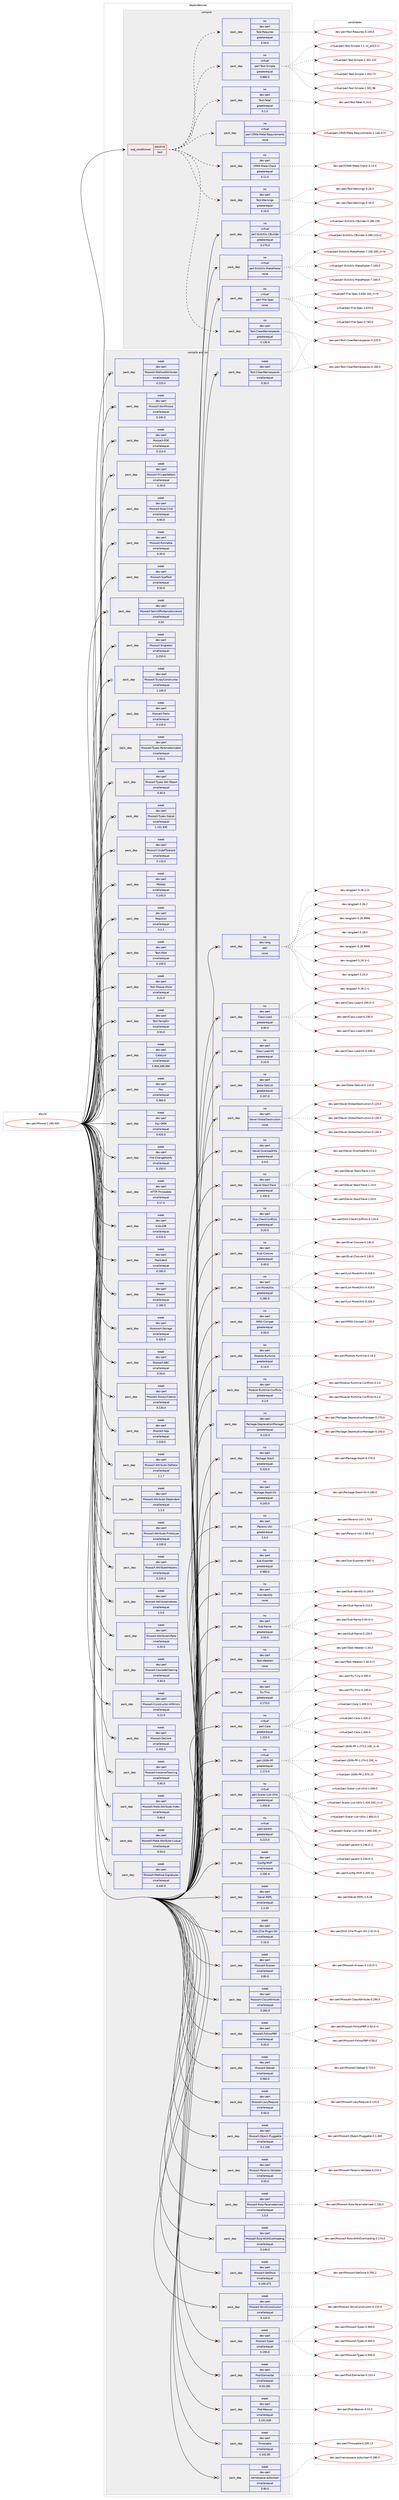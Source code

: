 digraph prolog {

# *************
# Graph options
# *************

newrank=true;
concentrate=true;
compound=true;
graph [rankdir=LR,fontname=Helvetica,fontsize=10,ranksep=1.5];#, ranksep=2.5, nodesep=0.2];
edge  [arrowhead=vee];
node  [fontname=Helvetica,fontsize=10];

# **********
# The ebuild
# **********

subgraph cluster_leftcol {
color=gray;
rank=same;
label=<<i>ebuild</i>>;
id [label="dev-perl/Moose-2.160.500", color=red, width=4, href="../dev-perl/Moose-2.160.500.svg"];
}

# ****************
# The dependencies
# ****************

subgraph cluster_midcol {
color=gray;
label=<<i>dependencies</i>>;
subgraph cluster_compile {
fillcolor="#eeeeee";
style=filled;
label=<<i>compile</i>>;
subgraph cond368496 {
dependency1384885 [label=<<TABLE BORDER="0" CELLBORDER="1" CELLSPACING="0" CELLPADDING="4"><TR><TD ROWSPAN="3" CELLPADDING="10">use_conditional</TD></TR><TR><TD>positive</TD></TR><TR><TD>test</TD></TR></TABLE>>, shape=none, color=red];
subgraph pack993334 {
dependency1384886 [label=<<TABLE BORDER="0" CELLBORDER="1" CELLSPACING="0" CELLPADDING="4" WIDTH="220"><TR><TD ROWSPAN="6" CELLPADDING="30">pack_dep</TD></TR><TR><TD WIDTH="110">no</TD></TR><TR><TD>dev-perl</TD></TR><TR><TD>CPAN-Meta-Check</TD></TR><TR><TD>greaterequal</TD></TR><TR><TD>0.11.0</TD></TR></TABLE>>, shape=none, color=blue];
}
dependency1384885:e -> dependency1384886:w [weight=20,style="dashed",arrowhead="vee"];
subgraph pack993335 {
dependency1384887 [label=<<TABLE BORDER="0" CELLBORDER="1" CELLSPACING="0" CELLPADDING="4" WIDTH="220"><TR><TD ROWSPAN="6" CELLPADDING="30">pack_dep</TD></TR><TR><TD WIDTH="110">no</TD></TR><TR><TD>virtual</TD></TR><TR><TD>perl-CPAN-Meta-Requirements</TD></TR><TR><TD>none</TD></TR><TR><TD></TD></TR></TABLE>>, shape=none, color=blue];
}
dependency1384885:e -> dependency1384887:w [weight=20,style="dashed",arrowhead="vee"];
subgraph pack993336 {
dependency1384888 [label=<<TABLE BORDER="0" CELLBORDER="1" CELLSPACING="0" CELLPADDING="4" WIDTH="220"><TR><TD ROWSPAN="6" CELLPADDING="30">pack_dep</TD></TR><TR><TD WIDTH="110">no</TD></TR><TR><TD>dev-perl</TD></TR><TR><TD>Test-CleanNamespaces</TD></TR><TR><TD>greaterequal</TD></TR><TR><TD>0.130.0</TD></TR></TABLE>>, shape=none, color=blue];
}
dependency1384885:e -> dependency1384888:w [weight=20,style="dashed",arrowhead="vee"];
subgraph pack993337 {
dependency1384889 [label=<<TABLE BORDER="0" CELLBORDER="1" CELLSPACING="0" CELLPADDING="4" WIDTH="220"><TR><TD ROWSPAN="6" CELLPADDING="30">pack_dep</TD></TR><TR><TD WIDTH="110">no</TD></TR><TR><TD>dev-perl</TD></TR><TR><TD>Test-Fatal</TD></TR><TR><TD>greaterequal</TD></TR><TR><TD>0.1.0</TD></TR></TABLE>>, shape=none, color=blue];
}
dependency1384885:e -> dependency1384889:w [weight=20,style="dashed",arrowhead="vee"];
subgraph pack993338 {
dependency1384890 [label=<<TABLE BORDER="0" CELLBORDER="1" CELLSPACING="0" CELLPADDING="4" WIDTH="220"><TR><TD ROWSPAN="6" CELLPADDING="30">pack_dep</TD></TR><TR><TD WIDTH="110">no</TD></TR><TR><TD>virtual</TD></TR><TR><TD>perl-Test-Simple</TD></TR><TR><TD>greaterequal</TD></TR><TR><TD>0.880.0</TD></TR></TABLE>>, shape=none, color=blue];
}
dependency1384885:e -> dependency1384890:w [weight=20,style="dashed",arrowhead="vee"];
subgraph pack993339 {
dependency1384891 [label=<<TABLE BORDER="0" CELLBORDER="1" CELLSPACING="0" CELLPADDING="4" WIDTH="220"><TR><TD ROWSPAN="6" CELLPADDING="30">pack_dep</TD></TR><TR><TD WIDTH="110">no</TD></TR><TR><TD>dev-perl</TD></TR><TR><TD>Test-Requires</TD></TR><TR><TD>greaterequal</TD></TR><TR><TD>0.50.0</TD></TR></TABLE>>, shape=none, color=blue];
}
dependency1384885:e -> dependency1384891:w [weight=20,style="dashed",arrowhead="vee"];
subgraph pack993340 {
dependency1384892 [label=<<TABLE BORDER="0" CELLBORDER="1" CELLSPACING="0" CELLPADDING="4" WIDTH="220"><TR><TD ROWSPAN="6" CELLPADDING="30">pack_dep</TD></TR><TR><TD WIDTH="110">no</TD></TR><TR><TD>dev-perl</TD></TR><TR><TD>Test-Warnings</TD></TR><TR><TD>greaterequal</TD></TR><TR><TD>0.16.0</TD></TR></TABLE>>, shape=none, color=blue];
}
dependency1384885:e -> dependency1384892:w [weight=20,style="dashed",arrowhead="vee"];
}
id:e -> dependency1384885:w [weight=20,style="solid",arrowhead="vee"];
subgraph pack993341 {
dependency1384893 [label=<<TABLE BORDER="0" CELLBORDER="1" CELLSPACING="0" CELLPADDING="4" WIDTH="220"><TR><TD ROWSPAN="6" CELLPADDING="30">pack_dep</TD></TR><TR><TD WIDTH="110">no</TD></TR><TR><TD>virtual</TD></TR><TR><TD>perl-ExtUtils-CBuilder</TD></TR><TR><TD>greaterequal</TD></TR><TR><TD>0.270.0</TD></TR></TABLE>>, shape=none, color=blue];
}
id:e -> dependency1384893:w [weight=20,style="solid",arrowhead="vee"];
subgraph pack993342 {
dependency1384894 [label=<<TABLE BORDER="0" CELLBORDER="1" CELLSPACING="0" CELLPADDING="4" WIDTH="220"><TR><TD ROWSPAN="6" CELLPADDING="30">pack_dep</TD></TR><TR><TD WIDTH="110">no</TD></TR><TR><TD>virtual</TD></TR><TR><TD>perl-ExtUtils-MakeMaker</TD></TR><TR><TD>none</TD></TR><TR><TD></TD></TR></TABLE>>, shape=none, color=blue];
}
id:e -> dependency1384894:w [weight=20,style="solid",arrowhead="vee"];
subgraph pack993343 {
dependency1384895 [label=<<TABLE BORDER="0" CELLBORDER="1" CELLSPACING="0" CELLPADDING="4" WIDTH="220"><TR><TD ROWSPAN="6" CELLPADDING="30">pack_dep</TD></TR><TR><TD WIDTH="110">no</TD></TR><TR><TD>virtual</TD></TR><TR><TD>perl-File-Spec</TD></TR><TR><TD>none</TD></TR><TR><TD></TD></TR></TABLE>>, shape=none, color=blue];
}
id:e -> dependency1384895:w [weight=20,style="solid",arrowhead="vee"];
}
subgraph cluster_compileandrun {
fillcolor="#eeeeee";
style=filled;
label=<<i>compile and run</i>>;
subgraph pack993344 {
dependency1384896 [label=<<TABLE BORDER="0" CELLBORDER="1" CELLSPACING="0" CELLPADDING="4" WIDTH="220"><TR><TD ROWSPAN="6" CELLPADDING="30">pack_dep</TD></TR><TR><TD WIDTH="110">no</TD></TR><TR><TD>dev-lang</TD></TR><TR><TD>perl</TD></TR><TR><TD>none</TD></TR><TR><TD></TD></TR></TABLE>>, shape=none, color=blue];
}
id:e -> dependency1384896:w [weight=20,style="solid",arrowhead="odotvee"];
subgraph pack993345 {
dependency1384897 [label=<<TABLE BORDER="0" CELLBORDER="1" CELLSPACING="0" CELLPADDING="4" WIDTH="220"><TR><TD ROWSPAN="6" CELLPADDING="30">pack_dep</TD></TR><TR><TD WIDTH="110">no</TD></TR><TR><TD>dev-perl</TD></TR><TR><TD>Class-Load</TD></TR><TR><TD>greaterequal</TD></TR><TR><TD>0.90.0</TD></TR></TABLE>>, shape=none, color=blue];
}
id:e -> dependency1384897:w [weight=20,style="solid",arrowhead="odotvee"];
subgraph pack993346 {
dependency1384898 [label=<<TABLE BORDER="0" CELLBORDER="1" CELLSPACING="0" CELLPADDING="4" WIDTH="220"><TR><TD ROWSPAN="6" CELLPADDING="30">pack_dep</TD></TR><TR><TD WIDTH="110">no</TD></TR><TR><TD>dev-perl</TD></TR><TR><TD>Class-Load-XS</TD></TR><TR><TD>greaterequal</TD></TR><TR><TD>0.10.0</TD></TR></TABLE>>, shape=none, color=blue];
}
id:e -> dependency1384898:w [weight=20,style="solid",arrowhead="odotvee"];
subgraph pack993347 {
dependency1384899 [label=<<TABLE BORDER="0" CELLBORDER="1" CELLSPACING="0" CELLPADDING="4" WIDTH="220"><TR><TD ROWSPAN="6" CELLPADDING="30">pack_dep</TD></TR><TR><TD WIDTH="110">no</TD></TR><TR><TD>dev-perl</TD></TR><TR><TD>Data-OptList</TD></TR><TR><TD>greaterequal</TD></TR><TR><TD>0.107.0</TD></TR></TABLE>>, shape=none, color=blue];
}
id:e -> dependency1384899:w [weight=20,style="solid",arrowhead="odotvee"];
subgraph pack993348 {
dependency1384900 [label=<<TABLE BORDER="0" CELLBORDER="1" CELLSPACING="0" CELLPADDING="4" WIDTH="220"><TR><TD ROWSPAN="6" CELLPADDING="30">pack_dep</TD></TR><TR><TD WIDTH="110">no</TD></TR><TR><TD>dev-perl</TD></TR><TR><TD>Devel-GlobalDestruction</TD></TR><TR><TD>none</TD></TR><TR><TD></TD></TR></TABLE>>, shape=none, color=blue];
}
id:e -> dependency1384900:w [weight=20,style="solid",arrowhead="odotvee"];
subgraph pack993349 {
dependency1384901 [label=<<TABLE BORDER="0" CELLBORDER="1" CELLSPACING="0" CELLPADDING="4" WIDTH="220"><TR><TD ROWSPAN="6" CELLPADDING="30">pack_dep</TD></TR><TR><TD WIDTH="110">no</TD></TR><TR><TD>dev-perl</TD></TR><TR><TD>Devel-OverloadInfo</TD></TR><TR><TD>greaterequal</TD></TR><TR><TD>0.4.0</TD></TR></TABLE>>, shape=none, color=blue];
}
id:e -> dependency1384901:w [weight=20,style="solid",arrowhead="odotvee"];
subgraph pack993350 {
dependency1384902 [label=<<TABLE BORDER="0" CELLBORDER="1" CELLSPACING="0" CELLPADDING="4" WIDTH="220"><TR><TD ROWSPAN="6" CELLPADDING="30">pack_dep</TD></TR><TR><TD WIDTH="110">no</TD></TR><TR><TD>dev-perl</TD></TR><TR><TD>Devel-StackTrace</TD></TR><TR><TD>greaterequal</TD></TR><TR><TD>1.330.0</TD></TR></TABLE>>, shape=none, color=blue];
}
id:e -> dependency1384902:w [weight=20,style="solid",arrowhead="odotvee"];
subgraph pack993351 {
dependency1384903 [label=<<TABLE BORDER="0" CELLBORDER="1" CELLSPACING="0" CELLPADDING="4" WIDTH="220"><TR><TD ROWSPAN="6" CELLPADDING="30">pack_dep</TD></TR><TR><TD WIDTH="110">no</TD></TR><TR><TD>dev-perl</TD></TR><TR><TD>Dist-CheckConflicts</TD></TR><TR><TD>greaterequal</TD></TR><TR><TD>0.20.0</TD></TR></TABLE>>, shape=none, color=blue];
}
id:e -> dependency1384903:w [weight=20,style="solid",arrowhead="odotvee"];
subgraph pack993352 {
dependency1384904 [label=<<TABLE BORDER="0" CELLBORDER="1" CELLSPACING="0" CELLPADDING="4" WIDTH="220"><TR><TD ROWSPAN="6" CELLPADDING="30">pack_dep</TD></TR><TR><TD WIDTH="110">no</TD></TR><TR><TD>dev-perl</TD></TR><TR><TD>Eval-Closure</TD></TR><TR><TD>greaterequal</TD></TR><TR><TD>0.40.0</TD></TR></TABLE>>, shape=none, color=blue];
}
id:e -> dependency1384904:w [weight=20,style="solid",arrowhead="odotvee"];
subgraph pack993353 {
dependency1384905 [label=<<TABLE BORDER="0" CELLBORDER="1" CELLSPACING="0" CELLPADDING="4" WIDTH="220"><TR><TD ROWSPAN="6" CELLPADDING="30">pack_dep</TD></TR><TR><TD WIDTH="110">no</TD></TR><TR><TD>dev-perl</TD></TR><TR><TD>List-MoreUtils</TD></TR><TR><TD>greaterequal</TD></TR><TR><TD>0.280.0</TD></TR></TABLE>>, shape=none, color=blue];
}
id:e -> dependency1384905:w [weight=20,style="solid",arrowhead="odotvee"];
subgraph pack993354 {
dependency1384906 [label=<<TABLE BORDER="0" CELLBORDER="1" CELLSPACING="0" CELLPADDING="4" WIDTH="220"><TR><TD ROWSPAN="6" CELLPADDING="30">pack_dep</TD></TR><TR><TD WIDTH="110">no</TD></TR><TR><TD>dev-perl</TD></TR><TR><TD>MRO-Compat</TD></TR><TR><TD>greaterequal</TD></TR><TR><TD>0.50.0</TD></TR></TABLE>>, shape=none, color=blue];
}
id:e -> dependency1384906:w [weight=20,style="solid",arrowhead="odotvee"];
subgraph pack993355 {
dependency1384907 [label=<<TABLE BORDER="0" CELLBORDER="1" CELLSPACING="0" CELLPADDING="4" WIDTH="220"><TR><TD ROWSPAN="6" CELLPADDING="30">pack_dep</TD></TR><TR><TD WIDTH="110">no</TD></TR><TR><TD>dev-perl</TD></TR><TR><TD>Module-Runtime</TD></TR><TR><TD>greaterequal</TD></TR><TR><TD>0.14.0</TD></TR></TABLE>>, shape=none, color=blue];
}
id:e -> dependency1384907:w [weight=20,style="solid",arrowhead="odotvee"];
subgraph pack993356 {
dependency1384908 [label=<<TABLE BORDER="0" CELLBORDER="1" CELLSPACING="0" CELLPADDING="4" WIDTH="220"><TR><TD ROWSPAN="6" CELLPADDING="30">pack_dep</TD></TR><TR><TD WIDTH="110">no</TD></TR><TR><TD>dev-perl</TD></TR><TR><TD>Module-Runtime-Conflicts</TD></TR><TR><TD>greaterequal</TD></TR><TR><TD>0.2.0</TD></TR></TABLE>>, shape=none, color=blue];
}
id:e -> dependency1384908:w [weight=20,style="solid",arrowhead="odotvee"];
subgraph pack993357 {
dependency1384909 [label=<<TABLE BORDER="0" CELLBORDER="1" CELLSPACING="0" CELLPADDING="4" WIDTH="220"><TR><TD ROWSPAN="6" CELLPADDING="30">pack_dep</TD></TR><TR><TD WIDTH="110">no</TD></TR><TR><TD>dev-perl</TD></TR><TR><TD>Package-DeprecationManager</TD></TR><TR><TD>greaterequal</TD></TR><TR><TD>0.110.0</TD></TR></TABLE>>, shape=none, color=blue];
}
id:e -> dependency1384909:w [weight=20,style="solid",arrowhead="odotvee"];
subgraph pack993358 {
dependency1384910 [label=<<TABLE BORDER="0" CELLBORDER="1" CELLSPACING="0" CELLPADDING="4" WIDTH="220"><TR><TD ROWSPAN="6" CELLPADDING="30">pack_dep</TD></TR><TR><TD WIDTH="110">no</TD></TR><TR><TD>dev-perl</TD></TR><TR><TD>Package-Stash</TD></TR><TR><TD>greaterequal</TD></TR><TR><TD>0.320.0</TD></TR></TABLE>>, shape=none, color=blue];
}
id:e -> dependency1384910:w [weight=20,style="solid",arrowhead="odotvee"];
subgraph pack993359 {
dependency1384911 [label=<<TABLE BORDER="0" CELLBORDER="1" CELLSPACING="0" CELLPADDING="4" WIDTH="220"><TR><TD ROWSPAN="6" CELLPADDING="30">pack_dep</TD></TR><TR><TD WIDTH="110">no</TD></TR><TR><TD>dev-perl</TD></TR><TR><TD>Package-Stash-XS</TD></TR><TR><TD>greaterequal</TD></TR><TR><TD>0.240.0</TD></TR></TABLE>>, shape=none, color=blue];
}
id:e -> dependency1384911:w [weight=20,style="solid",arrowhead="odotvee"];
subgraph pack993360 {
dependency1384912 [label=<<TABLE BORDER="0" CELLBORDER="1" CELLSPACING="0" CELLPADDING="4" WIDTH="220"><TR><TD ROWSPAN="6" CELLPADDING="30">pack_dep</TD></TR><TR><TD WIDTH="110">no</TD></TR><TR><TD>dev-perl</TD></TR><TR><TD>Params-Util</TD></TR><TR><TD>greaterequal</TD></TR><TR><TD>1.0.0</TD></TR></TABLE>>, shape=none, color=blue];
}
id:e -> dependency1384912:w [weight=20,style="solid",arrowhead="odotvee"];
subgraph pack993361 {
dependency1384913 [label=<<TABLE BORDER="0" CELLBORDER="1" CELLSPACING="0" CELLPADDING="4" WIDTH="220"><TR><TD ROWSPAN="6" CELLPADDING="30">pack_dep</TD></TR><TR><TD WIDTH="110">no</TD></TR><TR><TD>dev-perl</TD></TR><TR><TD>Sub-Exporter</TD></TR><TR><TD>greaterequal</TD></TR><TR><TD>0.980.0</TD></TR></TABLE>>, shape=none, color=blue];
}
id:e -> dependency1384913:w [weight=20,style="solid",arrowhead="odotvee"];
subgraph pack993362 {
dependency1384914 [label=<<TABLE BORDER="0" CELLBORDER="1" CELLSPACING="0" CELLPADDING="4" WIDTH="220"><TR><TD ROWSPAN="6" CELLPADDING="30">pack_dep</TD></TR><TR><TD WIDTH="110">no</TD></TR><TR><TD>dev-perl</TD></TR><TR><TD>Sub-Identify</TD></TR><TR><TD>none</TD></TR><TR><TD></TD></TR></TABLE>>, shape=none, color=blue];
}
id:e -> dependency1384914:w [weight=20,style="solid",arrowhead="odotvee"];
subgraph pack993363 {
dependency1384915 [label=<<TABLE BORDER="0" CELLBORDER="1" CELLSPACING="0" CELLPADDING="4" WIDTH="220"><TR><TD ROWSPAN="6" CELLPADDING="30">pack_dep</TD></TR><TR><TD WIDTH="110">no</TD></TR><TR><TD>dev-perl</TD></TR><TR><TD>Sub-Name</TD></TR><TR><TD>greaterequal</TD></TR><TR><TD>0.50.0</TD></TR></TABLE>>, shape=none, color=blue];
}
id:e -> dependency1384915:w [weight=20,style="solid",arrowhead="odotvee"];
subgraph pack993364 {
dependency1384916 [label=<<TABLE BORDER="0" CELLBORDER="1" CELLSPACING="0" CELLPADDING="4" WIDTH="220"><TR><TD ROWSPAN="6" CELLPADDING="30">pack_dep</TD></TR><TR><TD WIDTH="110">no</TD></TR><TR><TD>dev-perl</TD></TR><TR><TD>Task-Weaken</TD></TR><TR><TD>none</TD></TR><TR><TD></TD></TR></TABLE>>, shape=none, color=blue];
}
id:e -> dependency1384916:w [weight=20,style="solid",arrowhead="odotvee"];
subgraph pack993365 {
dependency1384917 [label=<<TABLE BORDER="0" CELLBORDER="1" CELLSPACING="0" CELLPADDING="4" WIDTH="220"><TR><TD ROWSPAN="6" CELLPADDING="30">pack_dep</TD></TR><TR><TD WIDTH="110">no</TD></TR><TR><TD>dev-perl</TD></TR><TR><TD>Try-Tiny</TD></TR><TR><TD>greaterequal</TD></TR><TR><TD>0.170.0</TD></TR></TABLE>>, shape=none, color=blue];
}
id:e -> dependency1384917:w [weight=20,style="solid",arrowhead="odotvee"];
subgraph pack993366 {
dependency1384918 [label=<<TABLE BORDER="0" CELLBORDER="1" CELLSPACING="0" CELLPADDING="4" WIDTH="220"><TR><TD ROWSPAN="6" CELLPADDING="30">pack_dep</TD></TR><TR><TD WIDTH="110">no</TD></TR><TR><TD>virtual</TD></TR><TR><TD>perl-Carp</TD></TR><TR><TD>greaterequal</TD></TR><TR><TD>1.220.0</TD></TR></TABLE>>, shape=none, color=blue];
}
id:e -> dependency1384918:w [weight=20,style="solid",arrowhead="odotvee"];
subgraph pack993367 {
dependency1384919 [label=<<TABLE BORDER="0" CELLBORDER="1" CELLSPACING="0" CELLPADDING="4" WIDTH="220"><TR><TD ROWSPAN="6" CELLPADDING="30">pack_dep</TD></TR><TR><TD WIDTH="110">no</TD></TR><TR><TD>virtual</TD></TR><TR><TD>perl-JSON-PP</TD></TR><TR><TD>greaterequal</TD></TR><TR><TD>2.273.0</TD></TR></TABLE>>, shape=none, color=blue];
}
id:e -> dependency1384919:w [weight=20,style="solid",arrowhead="odotvee"];
subgraph pack993368 {
dependency1384920 [label=<<TABLE BORDER="0" CELLBORDER="1" CELLSPACING="0" CELLPADDING="4" WIDTH="220"><TR><TD ROWSPAN="6" CELLPADDING="30">pack_dep</TD></TR><TR><TD WIDTH="110">no</TD></TR><TR><TD>virtual</TD></TR><TR><TD>perl-Scalar-List-Utils</TD></TR><TR><TD>greaterequal</TD></TR><TR><TD>1.350.0</TD></TR></TABLE>>, shape=none, color=blue];
}
id:e -> dependency1384920:w [weight=20,style="solid",arrowhead="odotvee"];
subgraph pack993369 {
dependency1384921 [label=<<TABLE BORDER="0" CELLBORDER="1" CELLSPACING="0" CELLPADDING="4" WIDTH="220"><TR><TD ROWSPAN="6" CELLPADDING="30">pack_dep</TD></TR><TR><TD WIDTH="110">no</TD></TR><TR><TD>virtual</TD></TR><TR><TD>perl-parent</TD></TR><TR><TD>greaterequal</TD></TR><TR><TD>0.223.0</TD></TR></TABLE>>, shape=none, color=blue];
}
id:e -> dependency1384921:w [weight=20,style="solid",arrowhead="odotvee"];
subgraph pack993370 {
dependency1384922 [label=<<TABLE BORDER="0" CELLBORDER="1" CELLSPACING="0" CELLPADDING="4" WIDTH="220"><TR><TD ROWSPAN="6" CELLPADDING="30">pack_dep</TD></TR><TR><TD WIDTH="110">weak</TD></TR><TR><TD>dev-perl</TD></TR><TR><TD>Catalyst</TD></TR><TR><TD>smallerequal</TD></TR><TR><TD>5.900.499.990</TD></TR></TABLE>>, shape=none, color=blue];
}
id:e -> dependency1384922:w [weight=20,style="solid",arrowhead="odotvee"];
subgraph pack993371 {
dependency1384923 [label=<<TABLE BORDER="0" CELLBORDER="1" CELLSPACING="0" CELLPADDING="4" WIDTH="220"><TR><TD ROWSPAN="6" CELLPADDING="30">pack_dep</TD></TR><TR><TD WIDTH="110">weak</TD></TR><TR><TD>dev-perl</TD></TR><TR><TD>Config-MVP</TD></TR><TR><TD>smallerequal</TD></TR><TR><TD>2.200.4</TD></TR></TABLE>>, shape=none, color=blue];
}
id:e -> dependency1384923:w [weight=20,style="solid",arrowhead="odotvee"];
subgraph pack993372 {
dependency1384924 [label=<<TABLE BORDER="0" CELLBORDER="1" CELLSPACING="0" CELLPADDING="4" WIDTH="220"><TR><TD ROWSPAN="6" CELLPADDING="30">pack_dep</TD></TR><TR><TD WIDTH="110">weak</TD></TR><TR><TD>dev-perl</TD></TR><TR><TD>Devel-REPL</TD></TR><TR><TD>smallerequal</TD></TR><TR><TD>1.3.20</TD></TR></TABLE>>, shape=none, color=blue];
}
id:e -> dependency1384924:w [weight=20,style="solid",arrowhead="odotvee"];
subgraph pack993373 {
dependency1384925 [label=<<TABLE BORDER="0" CELLBORDER="1" CELLSPACING="0" CELLPADDING="4" WIDTH="220"><TR><TD ROWSPAN="6" CELLPADDING="30">pack_dep</TD></TR><TR><TD WIDTH="110">weak</TD></TR><TR><TD>dev-perl</TD></TR><TR><TD>Dist-Zilla-Plugin-Git</TD></TR><TR><TD>smallerequal</TD></TR><TR><TD>2.16.0</TD></TR></TABLE>>, shape=none, color=blue];
}
id:e -> dependency1384925:w [weight=20,style="solid",arrowhead="odotvee"];
subgraph pack993374 {
dependency1384926 [label=<<TABLE BORDER="0" CELLBORDER="1" CELLSPACING="0" CELLPADDING="4" WIDTH="220"><TR><TD ROWSPAN="6" CELLPADDING="30">pack_dep</TD></TR><TR><TD WIDTH="110">weak</TD></TR><TR><TD>dev-perl</TD></TR><TR><TD>Fey</TD></TR><TR><TD>smallerequal</TD></TR><TR><TD>0.360.0</TD></TR></TABLE>>, shape=none, color=blue];
}
id:e -> dependency1384926:w [weight=20,style="solid",arrowhead="odotvee"];
subgraph pack993375 {
dependency1384927 [label=<<TABLE BORDER="0" CELLBORDER="1" CELLSPACING="0" CELLPADDING="4" WIDTH="220"><TR><TD ROWSPAN="6" CELLPADDING="30">pack_dep</TD></TR><TR><TD WIDTH="110">weak</TD></TR><TR><TD>dev-perl</TD></TR><TR><TD>Fey-ORM</TD></TR><TR><TD>smallerequal</TD></TR><TR><TD>0.420.0</TD></TR></TABLE>>, shape=none, color=blue];
}
id:e -> dependency1384927:w [weight=20,style="solid",arrowhead="odotvee"];
subgraph pack993376 {
dependency1384928 [label=<<TABLE BORDER="0" CELLBORDER="1" CELLSPACING="0" CELLPADDING="4" WIDTH="220"><TR><TD ROWSPAN="6" CELLPADDING="30">pack_dep</TD></TR><TR><TD WIDTH="110">weak</TD></TR><TR><TD>dev-perl</TD></TR><TR><TD>File-ChangeNotify</TD></TR><TR><TD>smallerequal</TD></TR><TR><TD>0.150.0</TD></TR></TABLE>>, shape=none, color=blue];
}
id:e -> dependency1384928:w [weight=20,style="solid",arrowhead="odotvee"];
subgraph pack993377 {
dependency1384929 [label=<<TABLE BORDER="0" CELLBORDER="1" CELLSPACING="0" CELLPADDING="4" WIDTH="220"><TR><TD ROWSPAN="6" CELLPADDING="30">pack_dep</TD></TR><TR><TD WIDTH="110">weak</TD></TR><TR><TD>dev-perl</TD></TR><TR><TD>HTTP-Throwable</TD></TR><TR><TD>smallerequal</TD></TR><TR><TD>0.17.0</TD></TR></TABLE>>, shape=none, color=blue];
}
id:e -> dependency1384929:w [weight=20,style="solid",arrowhead="odotvee"];
subgraph pack993378 {
dependency1384930 [label=<<TABLE BORDER="0" CELLBORDER="1" CELLSPACING="0" CELLPADDING="4" WIDTH="220"><TR><TD ROWSPAN="6" CELLPADDING="30">pack_dep</TD></TR><TR><TD WIDTH="110">weak</TD></TR><TR><TD>dev-perl</TD></TR><TR><TD>KiokuDB</TD></TR><TR><TD>smallerequal</TD></TR><TR><TD>0.510.0</TD></TR></TABLE>>, shape=none, color=blue];
}
id:e -> dependency1384930:w [weight=20,style="solid",arrowhead="odotvee"];
subgraph pack993379 {
dependency1384931 [label=<<TABLE BORDER="0" CELLBORDER="1" CELLSPACING="0" CELLPADDING="4" WIDTH="220"><TR><TD ROWSPAN="6" CELLPADDING="30">pack_dep</TD></TR><TR><TD WIDTH="110">weak</TD></TR><TR><TD>dev-perl</TD></TR><TR><TD>Markdent</TD></TR><TR><TD>smallerequal</TD></TR><TR><TD>0.160.0</TD></TR></TABLE>>, shape=none, color=blue];
}
id:e -> dependency1384931:w [weight=20,style="solid",arrowhead="odotvee"];
subgraph pack993380 {
dependency1384932 [label=<<TABLE BORDER="0" CELLBORDER="1" CELLSPACING="0" CELLPADDING="4" WIDTH="220"><TR><TD ROWSPAN="6" CELLPADDING="30">pack_dep</TD></TR><TR><TD WIDTH="110">weak</TD></TR><TR><TD>dev-perl</TD></TR><TR><TD>Mason</TD></TR><TR><TD>smallerequal</TD></TR><TR><TD>2.180.0</TD></TR></TABLE>>, shape=none, color=blue];
}
id:e -> dependency1384932:w [weight=20,style="solid",arrowhead="odotvee"];
subgraph pack993381 {
dependency1384933 [label=<<TABLE BORDER="0" CELLBORDER="1" CELLSPACING="0" CELLPADDING="4" WIDTH="220"><TR><TD ROWSPAN="6" CELLPADDING="30">pack_dep</TD></TR><TR><TD WIDTH="110">weak</TD></TR><TR><TD>dev-perl</TD></TR><TR><TD>MoooseX-Storage</TD></TR><TR><TD>smallerequal</TD></TR><TR><TD>0.420.0</TD></TR></TABLE>>, shape=none, color=blue];
}
id:e -> dependency1384933:w [weight=20,style="solid",arrowhead="odotvee"];
subgraph pack993382 {
dependency1384934 [label=<<TABLE BORDER="0" CELLBORDER="1" CELLSPACING="0" CELLPADDING="4" WIDTH="220"><TR><TD ROWSPAN="6" CELLPADDING="30">pack_dep</TD></TR><TR><TD WIDTH="110">weak</TD></TR><TR><TD>dev-perl</TD></TR><TR><TD>MooseX-ABC</TD></TR><TR><TD>smallerequal</TD></TR><TR><TD>0.50.0</TD></TR></TABLE>>, shape=none, color=blue];
}
id:e -> dependency1384934:w [weight=20,style="solid",arrowhead="odotvee"];
subgraph pack993383 {
dependency1384935 [label=<<TABLE BORDER="0" CELLBORDER="1" CELLSPACING="0" CELLPADDING="4" WIDTH="220"><TR><TD ROWSPAN="6" CELLPADDING="30">pack_dep</TD></TR><TR><TD WIDTH="110">weak</TD></TR><TR><TD>dev-perl</TD></TR><TR><TD>MooseX-Aliases</TD></TR><TR><TD>smallerequal</TD></TR><TR><TD>0.80.0</TD></TR></TABLE>>, shape=none, color=blue];
}
id:e -> dependency1384935:w [weight=20,style="solid",arrowhead="odotvee"];
subgraph pack993384 {
dependency1384936 [label=<<TABLE BORDER="0" CELLBORDER="1" CELLSPACING="0" CELLPADDING="4" WIDTH="220"><TR><TD ROWSPAN="6" CELLPADDING="30">pack_dep</TD></TR><TR><TD WIDTH="110">weak</TD></TR><TR><TD>dev-perl</TD></TR><TR><TD>MooseX-AlwaysCoerce</TD></TR><TR><TD>smallerequal</TD></TR><TR><TD>0.130.0</TD></TR></TABLE>>, shape=none, color=blue];
}
id:e -> dependency1384936:w [weight=20,style="solid",arrowhead="odotvee"];
subgraph pack993385 {
dependency1384937 [label=<<TABLE BORDER="0" CELLBORDER="1" CELLSPACING="0" CELLPADDING="4" WIDTH="220"><TR><TD ROWSPAN="6" CELLPADDING="30">pack_dep</TD></TR><TR><TD WIDTH="110">weak</TD></TR><TR><TD>dev-perl</TD></TR><TR><TD>MooseX-App</TD></TR><TR><TD>smallerequal</TD></TR><TR><TD>1.220.0</TD></TR></TABLE>>, shape=none, color=blue];
}
id:e -> dependency1384937:w [weight=20,style="solid",arrowhead="odotvee"];
subgraph pack993386 {
dependency1384938 [label=<<TABLE BORDER="0" CELLBORDER="1" CELLSPACING="0" CELLPADDING="4" WIDTH="220"><TR><TD ROWSPAN="6" CELLPADDING="30">pack_dep</TD></TR><TR><TD WIDTH="110">weak</TD></TR><TR><TD>dev-perl</TD></TR><TR><TD>MooseX-Attribute-Deflator</TD></TR><TR><TD>smallerequal</TD></TR><TR><TD>2.1.7</TD></TR></TABLE>>, shape=none, color=blue];
}
id:e -> dependency1384938:w [weight=20,style="solid",arrowhead="odotvee"];
subgraph pack993387 {
dependency1384939 [label=<<TABLE BORDER="0" CELLBORDER="1" CELLSPACING="0" CELLPADDING="4" WIDTH="220"><TR><TD ROWSPAN="6" CELLPADDING="30">pack_dep</TD></TR><TR><TD WIDTH="110">weak</TD></TR><TR><TD>dev-perl</TD></TR><TR><TD>MooseX-Attribute-Dependent</TD></TR><TR><TD>smallerequal</TD></TR><TR><TD>1.1.0</TD></TR></TABLE>>, shape=none, color=blue];
}
id:e -> dependency1384939:w [weight=20,style="solid",arrowhead="odotvee"];
subgraph pack993388 {
dependency1384940 [label=<<TABLE BORDER="0" CELLBORDER="1" CELLSPACING="0" CELLPADDING="4" WIDTH="220"><TR><TD ROWSPAN="6" CELLPADDING="30">pack_dep</TD></TR><TR><TD WIDTH="110">weak</TD></TR><TR><TD>dev-perl</TD></TR><TR><TD>MooseX-Attribute-Prototype</TD></TR><TR><TD>smallerequal</TD></TR><TR><TD>0.100.0</TD></TR></TABLE>>, shape=none, color=blue];
}
id:e -> dependency1384940:w [weight=20,style="solid",arrowhead="odotvee"];
subgraph pack993389 {
dependency1384941 [label=<<TABLE BORDER="0" CELLBORDER="1" CELLSPACING="0" CELLPADDING="4" WIDTH="220"><TR><TD ROWSPAN="6" CELLPADDING="30">pack_dep</TD></TR><TR><TD WIDTH="110">weak</TD></TR><TR><TD>dev-perl</TD></TR><TR><TD>MooseX-AttributeHelpers</TD></TR><TR><TD>smallerequal</TD></TR><TR><TD>0.220.0</TD></TR></TABLE>>, shape=none, color=blue];
}
id:e -> dependency1384941:w [weight=20,style="solid",arrowhead="odotvee"];
subgraph pack993390 {
dependency1384942 [label=<<TABLE BORDER="0" CELLBORDER="1" CELLSPACING="0" CELLPADDING="4" WIDTH="220"><TR><TD ROWSPAN="6" CELLPADDING="30">pack_dep</TD></TR><TR><TD WIDTH="110">weak</TD></TR><TR><TD>dev-perl</TD></TR><TR><TD>MooseX-AttributeIndexes</TD></TR><TR><TD>smallerequal</TD></TR><TR><TD>1.0.0</TD></TR></TABLE>>, shape=none, color=blue];
}
id:e -> dependency1384942:w [weight=20,style="solid",arrowhead="odotvee"];
subgraph pack993391 {
dependency1384943 [label=<<TABLE BORDER="0" CELLBORDER="1" CELLSPACING="0" CELLPADDING="4" WIDTH="220"><TR><TD ROWSPAN="6" CELLPADDING="30">pack_dep</TD></TR><TR><TD WIDTH="110">weak</TD></TR><TR><TD>dev-perl</TD></TR><TR><TD>MooseX-AttributeInflate</TD></TR><TR><TD>smallerequal</TD></TR><TR><TD>0.20.0</TD></TR></TABLE>>, shape=none, color=blue];
}
id:e -> dependency1384943:w [weight=20,style="solid",arrowhead="odotvee"];
subgraph pack993392 {
dependency1384944 [label=<<TABLE BORDER="0" CELLBORDER="1" CELLSPACING="0" CELLPADDING="4" WIDTH="220"><TR><TD ROWSPAN="6" CELLPADDING="30">pack_dep</TD></TR><TR><TD WIDTH="110">weak</TD></TR><TR><TD>dev-perl</TD></TR><TR><TD>MooseX-CascadeClearing</TD></TR><TR><TD>smallerequal</TD></TR><TR><TD>0.30.0</TD></TR></TABLE>>, shape=none, color=blue];
}
id:e -> dependency1384944:w [weight=20,style="solid",arrowhead="odotvee"];
subgraph pack993393 {
dependency1384945 [label=<<TABLE BORDER="0" CELLBORDER="1" CELLSPACING="0" CELLPADDING="4" WIDTH="220"><TR><TD ROWSPAN="6" CELLPADDING="30">pack_dep</TD></TR><TR><TD WIDTH="110">weak</TD></TR><TR><TD>dev-perl</TD></TR><TR><TD>MooseX-ClassAttribute</TD></TR><TR><TD>smallerequal</TD></TR><TR><TD>0.260.0</TD></TR></TABLE>>, shape=none, color=blue];
}
id:e -> dependency1384945:w [weight=20,style="solid",arrowhead="odotvee"];
subgraph pack993394 {
dependency1384946 [label=<<TABLE BORDER="0" CELLBORDER="1" CELLSPACING="0" CELLPADDING="4" WIDTH="220"><TR><TD ROWSPAN="6" CELLPADDING="30">pack_dep</TD></TR><TR><TD WIDTH="110">weak</TD></TR><TR><TD>dev-perl</TD></TR><TR><TD>MooseX-Constructor-AllErrors</TD></TR><TR><TD>smallerequal</TD></TR><TR><TD>0.21.0</TD></TR></TABLE>>, shape=none, color=blue];
}
id:e -> dependency1384946:w [weight=20,style="solid",arrowhead="odotvee"];
subgraph pack993395 {
dependency1384947 [label=<<TABLE BORDER="0" CELLBORDER="1" CELLSPACING="0" CELLPADDING="4" WIDTH="220"><TR><TD ROWSPAN="6" CELLPADDING="30">pack_dep</TD></TR><TR><TD WIDTH="110">weak</TD></TR><TR><TD>dev-perl</TD></TR><TR><TD>MooseX-Declare</TD></TR><TR><TD>smallerequal</TD></TR><TR><TD>0.350.0</TD></TR></TABLE>>, shape=none, color=blue];
}
id:e -> dependency1384947:w [weight=20,style="solid",arrowhead="odotvee"];
subgraph pack993396 {
dependency1384948 [label=<<TABLE BORDER="0" CELLBORDER="1" CELLSPACING="0" CELLPADDING="4" WIDTH="220"><TR><TD ROWSPAN="6" CELLPADDING="30">pack_dep</TD></TR><TR><TD WIDTH="110">weak</TD></TR><TR><TD>dev-perl</TD></TR><TR><TD>MooseX-FollowPBP</TD></TR><TR><TD>smallerequal</TD></TR><TR><TD>0.20.0</TD></TR></TABLE>>, shape=none, color=blue];
}
id:e -> dependency1384948:w [weight=20,style="solid",arrowhead="odotvee"];
subgraph pack993397 {
dependency1384949 [label=<<TABLE BORDER="0" CELLBORDER="1" CELLSPACING="0" CELLPADDING="4" WIDTH="220"><TR><TD ROWSPAN="6" CELLPADDING="30">pack_dep</TD></TR><TR><TD WIDTH="110">weak</TD></TR><TR><TD>dev-perl</TD></TR><TR><TD>MooseX-Getopt</TD></TR><TR><TD>smallerequal</TD></TR><TR><TD>0.560.0</TD></TR></TABLE>>, shape=none, color=blue];
}
id:e -> dependency1384949:w [weight=20,style="solid",arrowhead="odotvee"];
subgraph pack993398 {
dependency1384950 [label=<<TABLE BORDER="0" CELLBORDER="1" CELLSPACING="0" CELLPADDING="4" WIDTH="220"><TR><TD ROWSPAN="6" CELLPADDING="30">pack_dep</TD></TR><TR><TD WIDTH="110">weak</TD></TR><TR><TD>dev-perl</TD></TR><TR><TD>MooseX-InstanceTracking</TD></TR><TR><TD>smallerequal</TD></TR><TR><TD>0.40.0</TD></TR></TABLE>>, shape=none, color=blue];
}
id:e -> dependency1384950:w [weight=20,style="solid",arrowhead="odotvee"];
subgraph pack993399 {
dependency1384951 [label=<<TABLE BORDER="0" CELLBORDER="1" CELLSPACING="0" CELLPADDING="4" WIDTH="220"><TR><TD ROWSPAN="6" CELLPADDING="30">pack_dep</TD></TR><TR><TD WIDTH="110">weak</TD></TR><TR><TD>dev-perl</TD></TR><TR><TD>MooseX-LazyRequire</TD></TR><TR><TD>smallerequal</TD></TR><TR><TD>0.60.0</TD></TR></TABLE>>, shape=none, color=blue];
}
id:e -> dependency1384951:w [weight=20,style="solid",arrowhead="odotvee"];
subgraph pack993400 {
dependency1384952 [label=<<TABLE BORDER="0" CELLBORDER="1" CELLSPACING="0" CELLPADDING="4" WIDTH="220"><TR><TD ROWSPAN="6" CELLPADDING="30">pack_dep</TD></TR><TR><TD WIDTH="110">weak</TD></TR><TR><TD>dev-perl</TD></TR><TR><TD>MooseX-Meta-Attribute-Index</TD></TR><TR><TD>smallerequal</TD></TR><TR><TD>0.40.0</TD></TR></TABLE>>, shape=none, color=blue];
}
id:e -> dependency1384952:w [weight=20,style="solid",arrowhead="odotvee"];
subgraph pack993401 {
dependency1384953 [label=<<TABLE BORDER="0" CELLBORDER="1" CELLSPACING="0" CELLPADDING="4" WIDTH="220"><TR><TD ROWSPAN="6" CELLPADDING="30">pack_dep</TD></TR><TR><TD WIDTH="110">weak</TD></TR><TR><TD>dev-perl</TD></TR><TR><TD>MooseX-Meta-Attribute-Lvalue</TD></TR><TR><TD>smallerequal</TD></TR><TR><TD>0.50.0</TD></TR></TABLE>>, shape=none, color=blue];
}
id:e -> dependency1384953:w [weight=20,style="solid",arrowhead="odotvee"];
subgraph pack993402 {
dependency1384954 [label=<<TABLE BORDER="0" CELLBORDER="1" CELLSPACING="0" CELLPADDING="4" WIDTH="220"><TR><TD ROWSPAN="6" CELLPADDING="30">pack_dep</TD></TR><TR><TD WIDTH="110">weak</TD></TR><TR><TD>dev-perl</TD></TR><TR><TD>MooseX-Method-Signatures</TD></TR><TR><TD>smallerequal</TD></TR><TR><TD>0.440.0</TD></TR></TABLE>>, shape=none, color=blue];
}
id:e -> dependency1384954:w [weight=20,style="solid",arrowhead="odotvee"];
subgraph pack993403 {
dependency1384955 [label=<<TABLE BORDER="0" CELLBORDER="1" CELLSPACING="0" CELLPADDING="4" WIDTH="220"><TR><TD ROWSPAN="6" CELLPADDING="30">pack_dep</TD></TR><TR><TD WIDTH="110">weak</TD></TR><TR><TD>dev-perl</TD></TR><TR><TD>MooseX-MethodAttributes</TD></TR><TR><TD>smallerequal</TD></TR><TR><TD>0.220.0</TD></TR></TABLE>>, shape=none, color=blue];
}
id:e -> dependency1384955:w [weight=20,style="solid",arrowhead="odotvee"];
subgraph pack993404 {
dependency1384956 [label=<<TABLE BORDER="0" CELLBORDER="1" CELLSPACING="0" CELLPADDING="4" WIDTH="220"><TR><TD ROWSPAN="6" CELLPADDING="30">pack_dep</TD></TR><TR><TD WIDTH="110">weak</TD></TR><TR><TD>dev-perl</TD></TR><TR><TD>MooseX-NonMoose</TD></TR><TR><TD>smallerequal</TD></TR><TR><TD>0.240.0</TD></TR></TABLE>>, shape=none, color=blue];
}
id:e -> dependency1384956:w [weight=20,style="solid",arrowhead="odotvee"];
subgraph pack993405 {
dependency1384957 [label=<<TABLE BORDER="0" CELLBORDER="1" CELLSPACING="0" CELLPADDING="4" WIDTH="220"><TR><TD ROWSPAN="6" CELLPADDING="30">pack_dep</TD></TR><TR><TD WIDTH="110">weak</TD></TR><TR><TD>dev-perl</TD></TR><TR><TD>MooseX-Object-Pluggable</TD></TR><TR><TD>smallerequal</TD></TR><TR><TD>0.1.100</TD></TR></TABLE>>, shape=none, color=blue];
}
id:e -> dependency1384957:w [weight=20,style="solid",arrowhead="odotvee"];
subgraph pack993406 {
dependency1384958 [label=<<TABLE BORDER="0" CELLBORDER="1" CELLSPACING="0" CELLPADDING="4" WIDTH="220"><TR><TD ROWSPAN="6" CELLPADDING="30">pack_dep</TD></TR><TR><TD WIDTH="110">weak</TD></TR><TR><TD>dev-perl</TD></TR><TR><TD>MooseX-POE</TD></TR><TR><TD>smallerequal</TD></TR><TR><TD>0.214.0</TD></TR></TABLE>>, shape=none, color=blue];
}
id:e -> dependency1384958:w [weight=20,style="solid",arrowhead="odotvee"];
subgraph pack993407 {
dependency1384959 [label=<<TABLE BORDER="0" CELLBORDER="1" CELLSPACING="0" CELLPADDING="4" WIDTH="220"><TR><TD ROWSPAN="6" CELLPADDING="30">pack_dep</TD></TR><TR><TD WIDTH="110">weak</TD></TR><TR><TD>dev-perl</TD></TR><TR><TD>MooseX-Params-Validate</TD></TR><TR><TD>smallerequal</TD></TR><TR><TD>0.50.0</TD></TR></TABLE>>, shape=none, color=blue];
}
id:e -> dependency1384959:w [weight=20,style="solid",arrowhead="odotvee"];
subgraph pack993408 {
dependency1384960 [label=<<TABLE BORDER="0" CELLBORDER="1" CELLSPACING="0" CELLPADDING="4" WIDTH="220"><TR><TD ROWSPAN="6" CELLPADDING="30">pack_dep</TD></TR><TR><TD WIDTH="110">weak</TD></TR><TR><TD>dev-perl</TD></TR><TR><TD>MooseX-PrivateSetters</TD></TR><TR><TD>smallerequal</TD></TR><TR><TD>0.30.0</TD></TR></TABLE>>, shape=none, color=blue];
}
id:e -> dependency1384960:w [weight=20,style="solid",arrowhead="odotvee"];
subgraph pack993409 {
dependency1384961 [label=<<TABLE BORDER="0" CELLBORDER="1" CELLSPACING="0" CELLPADDING="4" WIDTH="220"><TR><TD ROWSPAN="6" CELLPADDING="30">pack_dep</TD></TR><TR><TD WIDTH="110">weak</TD></TR><TR><TD>dev-perl</TD></TR><TR><TD>MooseX-Role-Cmd</TD></TR><TR><TD>smallerequal</TD></TR><TR><TD>0.60.0</TD></TR></TABLE>>, shape=none, color=blue];
}
id:e -> dependency1384961:w [weight=20,style="solid",arrowhead="odotvee"];
subgraph pack993410 {
dependency1384962 [label=<<TABLE BORDER="0" CELLBORDER="1" CELLSPACING="0" CELLPADDING="4" WIDTH="220"><TR><TD ROWSPAN="6" CELLPADDING="30">pack_dep</TD></TR><TR><TD WIDTH="110">weak</TD></TR><TR><TD>dev-perl</TD></TR><TR><TD>MooseX-Role-Parameterized</TD></TR><TR><TD>smallerequal</TD></TR><TR><TD>1.0.0</TD></TR></TABLE>>, shape=none, color=blue];
}
id:e -> dependency1384962:w [weight=20,style="solid",arrowhead="odotvee"];
subgraph pack993411 {
dependency1384963 [label=<<TABLE BORDER="0" CELLBORDER="1" CELLSPACING="0" CELLPADDING="4" WIDTH="220"><TR><TD ROWSPAN="6" CELLPADDING="30">pack_dep</TD></TR><TR><TD WIDTH="110">weak</TD></TR><TR><TD>dev-perl</TD></TR><TR><TD>MooseX-Role-WithOverloading</TD></TR><TR><TD>smallerequal</TD></TR><TR><TD>0.140.0</TD></TR></TABLE>>, shape=none, color=blue];
}
id:e -> dependency1384963:w [weight=20,style="solid",arrowhead="odotvee"];
subgraph pack993412 {
dependency1384964 [label=<<TABLE BORDER="0" CELLBORDER="1" CELLSPACING="0" CELLPADDING="4" WIDTH="220"><TR><TD ROWSPAN="6" CELLPADDING="30">pack_dep</TD></TR><TR><TD WIDTH="110">weak</TD></TR><TR><TD>dev-perl</TD></TR><TR><TD>MooseX-Runnable</TD></TR><TR><TD>smallerequal</TD></TR><TR><TD>0.30.0</TD></TR></TABLE>>, shape=none, color=blue];
}
id:e -> dependency1384964:w [weight=20,style="solid",arrowhead="odotvee"];
subgraph pack993413 {
dependency1384965 [label=<<TABLE BORDER="0" CELLBORDER="1" CELLSPACING="0" CELLPADDING="4" WIDTH="220"><TR><TD ROWSPAN="6" CELLPADDING="30">pack_dep</TD></TR><TR><TD WIDTH="110">weak</TD></TR><TR><TD>dev-perl</TD></TR><TR><TD>MooseX-Scaffold</TD></TR><TR><TD>smallerequal</TD></TR><TR><TD>0.50.0</TD></TR></TABLE>>, shape=none, color=blue];
}
id:e -> dependency1384965:w [weight=20,style="solid",arrowhead="odotvee"];
subgraph pack993414 {
dependency1384966 [label=<<TABLE BORDER="0" CELLBORDER="1" CELLSPACING="0" CELLPADDING="4" WIDTH="220"><TR><TD ROWSPAN="6" CELLPADDING="30">pack_dep</TD></TR><TR><TD WIDTH="110">weak</TD></TR><TR><TD>dev-perl</TD></TR><TR><TD>MooseX-SemiAffordanceAccessor</TD></TR><TR><TD>smallerequal</TD></TR><TR><TD>0.50</TD></TR></TABLE>>, shape=none, color=blue];
}
id:e -> dependency1384966:w [weight=20,style="solid",arrowhead="odotvee"];
subgraph pack993415 {
dependency1384967 [label=<<TABLE BORDER="0" CELLBORDER="1" CELLSPACING="0" CELLPADDING="4" WIDTH="220"><TR><TD ROWSPAN="6" CELLPADDING="30">pack_dep</TD></TR><TR><TD WIDTH="110">weak</TD></TR><TR><TD>dev-perl</TD></TR><TR><TD>MooseX-SetOnce</TD></TR><TR><TD>smallerequal</TD></TR><TR><TD>0.100.473</TD></TR></TABLE>>, shape=none, color=blue];
}
id:e -> dependency1384967:w [weight=20,style="solid",arrowhead="odotvee"];
subgraph pack993416 {
dependency1384968 [label=<<TABLE BORDER="0" CELLBORDER="1" CELLSPACING="0" CELLPADDING="4" WIDTH="220"><TR><TD ROWSPAN="6" CELLPADDING="30">pack_dep</TD></TR><TR><TD WIDTH="110">weak</TD></TR><TR><TD>dev-perl</TD></TR><TR><TD>MooseX-Singleton</TD></TR><TR><TD>smallerequal</TD></TR><TR><TD>0.250.0</TD></TR></TABLE>>, shape=none, color=blue];
}
id:e -> dependency1384968:w [weight=20,style="solid",arrowhead="odotvee"];
subgraph pack993417 {
dependency1384969 [label=<<TABLE BORDER="0" CELLBORDER="1" CELLSPACING="0" CELLPADDING="4" WIDTH="220"><TR><TD ROWSPAN="6" CELLPADDING="30">pack_dep</TD></TR><TR><TD WIDTH="110">weak</TD></TR><TR><TD>dev-perl</TD></TR><TR><TD>MooseX-SlurpyConstructor</TD></TR><TR><TD>smallerequal</TD></TR><TR><TD>1.100.0</TD></TR></TABLE>>, shape=none, color=blue];
}
id:e -> dependency1384969:w [weight=20,style="solid",arrowhead="odotvee"];
subgraph pack993418 {
dependency1384970 [label=<<TABLE BORDER="0" CELLBORDER="1" CELLSPACING="0" CELLPADDING="4" WIDTH="220"><TR><TD ROWSPAN="6" CELLPADDING="30">pack_dep</TD></TR><TR><TD WIDTH="110">weak</TD></TR><TR><TD>dev-perl</TD></TR><TR><TD>MooseX-StrictConstructor</TD></TR><TR><TD>smallerequal</TD></TR><TR><TD>0.120.0</TD></TR></TABLE>>, shape=none, color=blue];
}
id:e -> dependency1384970:w [weight=20,style="solid",arrowhead="odotvee"];
subgraph pack993419 {
dependency1384971 [label=<<TABLE BORDER="0" CELLBORDER="1" CELLSPACING="0" CELLPADDING="4" WIDTH="220"><TR><TD ROWSPAN="6" CELLPADDING="30">pack_dep</TD></TR><TR><TD WIDTH="110">weak</TD></TR><TR><TD>dev-perl</TD></TR><TR><TD>MooseX-Traits</TD></TR><TR><TD>smallerequal</TD></TR><TR><TD>0.110.0</TD></TR></TABLE>>, shape=none, color=blue];
}
id:e -> dependency1384971:w [weight=20,style="solid",arrowhead="odotvee"];
subgraph pack993420 {
dependency1384972 [label=<<TABLE BORDER="0" CELLBORDER="1" CELLSPACING="0" CELLPADDING="4" WIDTH="220"><TR><TD ROWSPAN="6" CELLPADDING="30">pack_dep</TD></TR><TR><TD WIDTH="110">weak</TD></TR><TR><TD>dev-perl</TD></TR><TR><TD>MooseX-Types</TD></TR><TR><TD>smallerequal</TD></TR><TR><TD>0.190.0</TD></TR></TABLE>>, shape=none, color=blue];
}
id:e -> dependency1384972:w [weight=20,style="solid",arrowhead="odotvee"];
subgraph pack993421 {
dependency1384973 [label=<<TABLE BORDER="0" CELLBORDER="1" CELLSPACING="0" CELLPADDING="4" WIDTH="220"><TR><TD ROWSPAN="6" CELLPADDING="30">pack_dep</TD></TR><TR><TD WIDTH="110">weak</TD></TR><TR><TD>dev-perl</TD></TR><TR><TD>MooseX-Types-Parameterizable</TD></TR><TR><TD>smallerequal</TD></TR><TR><TD>0.50.0</TD></TR></TABLE>>, shape=none, color=blue];
}
id:e -> dependency1384973:w [weight=20,style="solid",arrowhead="odotvee"];
subgraph pack993422 {
dependency1384974 [label=<<TABLE BORDER="0" CELLBORDER="1" CELLSPACING="0" CELLPADDING="4" WIDTH="220"><TR><TD ROWSPAN="6" CELLPADDING="30">pack_dep</TD></TR><TR><TD WIDTH="110">weak</TD></TR><TR><TD>dev-perl</TD></TR><TR><TD>MooseX-Types-Set-Object</TD></TR><TR><TD>smallerequal</TD></TR><TR><TD>0.30.0</TD></TR></TABLE>>, shape=none, color=blue];
}
id:e -> dependency1384974:w [weight=20,style="solid",arrowhead="odotvee"];
subgraph pack993423 {
dependency1384975 [label=<<TABLE BORDER="0" CELLBORDER="1" CELLSPACING="0" CELLPADDING="4" WIDTH="220"><TR><TD ROWSPAN="6" CELLPADDING="30">pack_dep</TD></TR><TR><TD WIDTH="110">weak</TD></TR><TR><TD>dev-perl</TD></TR><TR><TD>MooseX-Types-Signal</TD></TR><TR><TD>smallerequal</TD></TR><TR><TD>1.101.930</TD></TR></TABLE>>, shape=none, color=blue];
}
id:e -> dependency1384975:w [weight=20,style="solid",arrowhead="odotvee"];
subgraph pack993424 {
dependency1384976 [label=<<TABLE BORDER="0" CELLBORDER="1" CELLSPACING="0" CELLPADDING="4" WIDTH="220"><TR><TD ROWSPAN="6" CELLPADDING="30">pack_dep</TD></TR><TR><TD WIDTH="110">weak</TD></TR><TR><TD>dev-perl</TD></TR><TR><TD>MooseX-UndefTolerant</TD></TR><TR><TD>smallerequal</TD></TR><TR><TD>0.110.0</TD></TR></TABLE>>, shape=none, color=blue];
}
id:e -> dependency1384976:w [weight=20,style="solid",arrowhead="odotvee"];
subgraph pack993425 {
dependency1384977 [label=<<TABLE BORDER="0" CELLBORDER="1" CELLSPACING="0" CELLPADDING="4" WIDTH="220"><TR><TD ROWSPAN="6" CELLPADDING="30">pack_dep</TD></TR><TR><TD WIDTH="110">weak</TD></TR><TR><TD>dev-perl</TD></TR><TR><TD>PRANG</TD></TR><TR><TD>smallerequal</TD></TR><TR><TD>0.140.0</TD></TR></TABLE>>, shape=none, color=blue];
}
id:e -> dependency1384977:w [weight=20,style="solid",arrowhead="odotvee"];
subgraph pack993426 {
dependency1384978 [label=<<TABLE BORDER="0" CELLBORDER="1" CELLSPACING="0" CELLPADDING="4" WIDTH="220"><TR><TD ROWSPAN="6" CELLPADDING="30">pack_dep</TD></TR><TR><TD WIDTH="110">weak</TD></TR><TR><TD>dev-perl</TD></TR><TR><TD>Pod-Elemental</TD></TR><TR><TD>smallerequal</TD></TR><TR><TD>0.93.280</TD></TR></TABLE>>, shape=none, color=blue];
}
id:e -> dependency1384978:w [weight=20,style="solid",arrowhead="odotvee"];
subgraph pack993427 {
dependency1384979 [label=<<TABLE BORDER="0" CELLBORDER="1" CELLSPACING="0" CELLPADDING="4" WIDTH="220"><TR><TD ROWSPAN="6" CELLPADDING="30">pack_dep</TD></TR><TR><TD WIDTH="110">weak</TD></TR><TR><TD>dev-perl</TD></TR><TR><TD>Pod-Weaver</TD></TR><TR><TD>smallerequal</TD></TR><TR><TD>3.101.638</TD></TR></TABLE>>, shape=none, color=blue];
}
id:e -> dependency1384979:w [weight=20,style="solid",arrowhead="odotvee"];
subgraph pack993428 {
dependency1384980 [label=<<TABLE BORDER="0" CELLBORDER="1" CELLSPACING="0" CELLPADDING="4" WIDTH="220"><TR><TD ROWSPAN="6" CELLPADDING="30">pack_dep</TD></TR><TR><TD WIDTH="110">weak</TD></TR><TR><TD>dev-perl</TD></TR><TR><TD>Reaction</TD></TR><TR><TD>smallerequal</TD></TR><TR><TD>0.2.3</TD></TR></TABLE>>, shape=none, color=blue];
}
id:e -> dependency1384980:w [weight=20,style="solid",arrowhead="odotvee"];
subgraph pack993429 {
dependency1384981 [label=<<TABLE BORDER="0" CELLBORDER="1" CELLSPACING="0" CELLPADDING="4" WIDTH="220"><TR><TD ROWSPAN="6" CELLPADDING="30">pack_dep</TD></TR><TR><TD WIDTH="110">weak</TD></TR><TR><TD>dev-perl</TD></TR><TR><TD>Test-Able</TD></TR><TR><TD>smallerequal</TD></TR><TR><TD>0.100.0</TD></TR></TABLE>>, shape=none, color=blue];
}
id:e -> dependency1384981:w [weight=20,style="solid",arrowhead="odotvee"];
subgraph pack993430 {
dependency1384982 [label=<<TABLE BORDER="0" CELLBORDER="1" CELLSPACING="0" CELLPADDING="4" WIDTH="220"><TR><TD ROWSPAN="6" CELLPADDING="30">pack_dep</TD></TR><TR><TD WIDTH="110">weak</TD></TR><TR><TD>dev-perl</TD></TR><TR><TD>Test-CleanNamespaces</TD></TR><TR><TD>smallerequal</TD></TR><TR><TD>0.30.0</TD></TR></TABLE>>, shape=none, color=blue];
}
id:e -> dependency1384982:w [weight=20,style="solid",arrowhead="odotvee"];
subgraph pack993431 {
dependency1384983 [label=<<TABLE BORDER="0" CELLBORDER="1" CELLSPACING="0" CELLPADDING="4" WIDTH="220"><TR><TD ROWSPAN="6" CELLPADDING="30">pack_dep</TD></TR><TR><TD WIDTH="110">weak</TD></TR><TR><TD>dev-perl</TD></TR><TR><TD>Test-Moose-More</TD></TR><TR><TD>smallerequal</TD></TR><TR><TD>0.22.0</TD></TR></TABLE>>, shape=none, color=blue];
}
id:e -> dependency1384983:w [weight=20,style="solid",arrowhead="odotvee"];
subgraph pack993432 {
dependency1384984 [label=<<TABLE BORDER="0" CELLBORDER="1" CELLSPACING="0" CELLPADDING="4" WIDTH="220"><TR><TD ROWSPAN="6" CELLPADDING="30">pack_dep</TD></TR><TR><TD WIDTH="110">weak</TD></TR><TR><TD>dev-perl</TD></TR><TR><TD>Test-TempDir</TD></TR><TR><TD>smallerequal</TD></TR><TR><TD>0.50.0</TD></TR></TABLE>>, shape=none, color=blue];
}
id:e -> dependency1384984:w [weight=20,style="solid",arrowhead="odotvee"];
subgraph pack993433 {
dependency1384985 [label=<<TABLE BORDER="0" CELLBORDER="1" CELLSPACING="0" CELLPADDING="4" WIDTH="220"><TR><TD ROWSPAN="6" CELLPADDING="30">pack_dep</TD></TR><TR><TD WIDTH="110">weak</TD></TR><TR><TD>dev-perl</TD></TR><TR><TD>Throwable</TD></TR><TR><TD>smallerequal</TD></TR><TR><TD>0.102.80</TD></TR></TABLE>>, shape=none, color=blue];
}
id:e -> dependency1384985:w [weight=20,style="solid",arrowhead="odotvee"];
subgraph pack993434 {
dependency1384986 [label=<<TABLE BORDER="0" CELLBORDER="1" CELLSPACING="0" CELLPADDING="4" WIDTH="220"><TR><TD ROWSPAN="6" CELLPADDING="30">pack_dep</TD></TR><TR><TD WIDTH="110">weak</TD></TR><TR><TD>dev-perl</TD></TR><TR><TD>namespace-autoclean</TD></TR><TR><TD>smallerequal</TD></TR><TR><TD>0.80.0</TD></TR></TABLE>>, shape=none, color=blue];
}
id:e -> dependency1384986:w [weight=20,style="solid",arrowhead="odotvee"];
}
subgraph cluster_run {
fillcolor="#eeeeee";
style=filled;
label=<<i>run</i>>;
}
}

# **************
# The candidates
# **************

subgraph cluster_choices {
rank=same;
color=gray;
label=<<i>candidates</i>>;

subgraph choice993334 {
color=black;
nodesep=1;
choice10010111845112101114108476780657845771011169745671041019910745484649524648 [label="dev-perl/CPAN-Meta-Check-0.14.0", color=red, width=4,href="../dev-perl/CPAN-Meta-Check-0.14.0.svg"];
dependency1384886:e -> choice10010111845112101114108476780657845771011169745671041019910745484649524648:w [style=dotted,weight="100"];
}
subgraph choice993335 {
color=black;
nodesep=1;
choice11810511411611797108471121011141084567806578457710111697458210111311710511410110910111011611545504649524846484511451 [label="virtual/perl-CPAN-Meta-Requirements-2.140.0-r3", color=red, width=4,href="../virtual/perl-CPAN-Meta-Requirements-2.140.0-r3.svg"];
dependency1384887:e -> choice11810511411611797108471121011141084567806578457710111697458210111311710511410110910111011611545504649524846484511451:w [style=dotted,weight="100"];
}
subgraph choice993336 {
color=black;
nodesep=1;
choice100101118451121011141084784101115116456710810197110789710910111511297991011154548464956484648 [label="dev-perl/Test-CleanNamespaces-0.180.0", color=red, width=4,href="../dev-perl/Test-CleanNamespaces-0.180.0.svg"];
choice100101118451121011141084784101115116456710810197110789710910111511297991011154548465050484648 [label="dev-perl/Test-CleanNamespaces-0.220.0", color=red, width=4,href="../dev-perl/Test-CleanNamespaces-0.220.0.svg"];
dependency1384888:e -> choice100101118451121011141084784101115116456710810197110789710910111511297991011154548464956484648:w [style=dotted,weight="100"];
dependency1384888:e -> choice100101118451121011141084784101115116456710810197110789710910111511297991011154548465050484648:w [style=dotted,weight="100"];
}
subgraph choice993337 {
color=black;
nodesep=1;
choice1001011184511210111410847841011151164570971169710845484649524648 [label="dev-perl/Test-Fatal-0.14.0", color=red, width=4,href="../dev-perl/Test-Fatal-0.14.0.svg"];
dependency1384889:e -> choice1001011184511210111410847841011151164570971169710845484649524648:w [style=dotted,weight="100"];
}
subgraph choice993338 {
color=black;
nodesep=1;
choice11810511411611797108471121011141084584101115116458310510911210810145494649464952951125350504511450 [label="virtual/perl-Test-Simple-1.1.14_p522-r2", color=red, width=4,href="../virtual/perl-Test-Simple-1.1.14_p522-r2.svg"];
choice11810511411611797108471121011141084584101115116458310510911210810145494651485046495151 [label="virtual/perl-Test-Simple-1.302.133", color=red, width=4,href="../virtual/perl-Test-Simple-1.302.133.svg"];
choice118105114116117971084711210111410845841011151164583105109112108101454946514850465551 [label="virtual/perl-Test-Simple-1.302.73", color=red, width=4,href="../virtual/perl-Test-Simple-1.302.73.svg"];
choice118105114116117971084711210111410845841011151164583105109112108101454946514850465754 [label="virtual/perl-Test-Simple-1.302.96", color=red, width=4,href="../virtual/perl-Test-Simple-1.302.96.svg"];
dependency1384890:e -> choice11810511411611797108471121011141084584101115116458310510911210810145494649464952951125350504511450:w [style=dotted,weight="100"];
dependency1384890:e -> choice11810511411611797108471121011141084584101115116458310510911210810145494651485046495151:w [style=dotted,weight="100"];
dependency1384890:e -> choice118105114116117971084711210111410845841011151164583105109112108101454946514850465551:w [style=dotted,weight="100"];
dependency1384890:e -> choice118105114116117971084711210111410845841011151164583105109112108101454946514850465754:w [style=dotted,weight="100"];
}
subgraph choice993339 {
color=black;
nodesep=1;
choice10010111845112101114108478410111511645821011131171051141011154548464948484648 [label="dev-perl/Test-Requires-0.100.0", color=red, width=4,href="../dev-perl/Test-Requires-0.100.0.svg"];
dependency1384891:e -> choice10010111845112101114108478410111511645821011131171051141011154548464948484648:w [style=dotted,weight="100"];
}
subgraph choice993340 {
color=black;
nodesep=1;
choice10010111845112101114108478410111511645879711411010511010311545484649544648 [label="dev-perl/Test-Warnings-0.16.0", color=red, width=4,href="../dev-perl/Test-Warnings-0.16.0.svg"];
choice10010111845112101114108478410111511645879711411010511010311545484650544648 [label="dev-perl/Test-Warnings-0.26.0", color=red, width=4,href="../dev-perl/Test-Warnings-0.26.0.svg"];
dependency1384892:e -> choice10010111845112101114108478410111511645879711411010511010311545484649544648:w [style=dotted,weight="100"];
dependency1384892:e -> choice10010111845112101114108478410111511645879711411010511010311545484650544648:w [style=dotted,weight="100"];
}
subgraph choice993341 {
color=black;
nodesep=1;
choice1181051141161179710847112101114108456912011685116105108115456766117105108100101114454846505648465050534511450 [label="virtual/perl-ExtUtils-CBuilder-0.280.225-r2", color=red, width=4,href="../virtual/perl-ExtUtils-CBuilder-0.280.225-r2.svg"];
choice118105114116117971084711210111410845691201168511610510811545676611710510810010111445484650564846505148 [label="virtual/perl-ExtUtils-CBuilder-0.280.230", color=red, width=4,href="../virtual/perl-ExtUtils-CBuilder-0.280.230.svg"];
dependency1384893:e -> choice1181051141161179710847112101114108456912011685116105108115456766117105108100101114454846505648465050534511450:w [style=dotted,weight="100"];
dependency1384893:e -> choice118105114116117971084711210111410845691201168511610510811545676611710510810010111445484650564846505148:w [style=dotted,weight="100"];
}
subgraph choice993342 {
color=black;
nodesep=1;
choice118105114116117971084711210111410845691201168511610510811545779710710177971071011144555464948484650484895114994511452 [label="virtual/perl-ExtUtils-MakeMaker-7.100.200_rc-r4", color=red, width=4,href="../virtual/perl-ExtUtils-MakeMaker-7.100.200_rc-r4.svg"];
choice118105114116117971084711210111410845691201168511610510811545779710710177971071011144555465052484648 [label="virtual/perl-ExtUtils-MakeMaker-7.240.0", color=red, width=4,href="../virtual/perl-ExtUtils-MakeMaker-7.240.0.svg"];
choice118105114116117971084711210111410845691201168511610510811545779710710177971071011144555465152484648 [label="virtual/perl-ExtUtils-MakeMaker-7.340.0", color=red, width=4,href="../virtual/perl-ExtUtils-MakeMaker-7.340.0.svg"];
dependency1384894:e -> choice118105114116117971084711210111410845691201168511610510811545779710710177971071011144555464948484650484895114994511452:w [style=dotted,weight="100"];
dependency1384894:e -> choice118105114116117971084711210111410845691201168511610510811545779710710177971071011144555465052484648:w [style=dotted,weight="100"];
dependency1384894:e -> choice118105114116117971084711210111410845691201168511610510811545779710710177971071011144555465152484648:w [style=dotted,weight="100"];
}
subgraph choice993343 {
color=black;
nodesep=1;
choice118105114116117971084711210111410845701051081014583112101994551465451484649484895114994511452 [label="virtual/perl-File-Spec-3.630.100_rc-r4", color=red, width=4,href="../virtual/perl-File-Spec-3.630.100_rc-r4.svg"];
choice118105114116117971084711210111410845701051081014583112101994551465455484648 [label="virtual/perl-File-Spec-3.670.0", color=red, width=4,href="../virtual/perl-File-Spec-3.670.0.svg"];
choice118105114116117971084711210111410845701051081014583112101994551465552484648 [label="virtual/perl-File-Spec-3.740.0", color=red, width=4,href="../virtual/perl-File-Spec-3.740.0.svg"];
dependency1384895:e -> choice118105114116117971084711210111410845701051081014583112101994551465451484649484895114994511452:w [style=dotted,weight="100"];
dependency1384895:e -> choice118105114116117971084711210111410845701051081014583112101994551465455484648:w [style=dotted,weight="100"];
dependency1384895:e -> choice118105114116117971084711210111410845701051081014583112101994551465552484648:w [style=dotted,weight="100"];
}
subgraph choice993344 {
color=black;
nodesep=1;
choice100101118451089711010347112101114108455346505246514511449 [label="dev-lang/perl-5.24.3-r1", color=red, width=4,href="../dev-lang/perl-5.24.3-r1.svg"];
choice10010111845108971101034711210111410845534650524652 [label="dev-lang/perl-5.24.4", color=red, width=4,href="../dev-lang/perl-5.24.4.svg"];
choice100101118451089711010347112101114108455346505446494511449 [label="dev-lang/perl-5.26.1-r1", color=red, width=4,href="../dev-lang/perl-5.26.1-r1.svg"];
choice100101118451089711010347112101114108455346505446494511450 [label="dev-lang/perl-5.26.1-r2", color=red, width=4,href="../dev-lang/perl-5.26.1-r2.svg"];
choice10010111845108971101034711210111410845534650544650 [label="dev-lang/perl-5.26.2", color=red, width=4,href="../dev-lang/perl-5.26.2.svg"];
choice10010111845108971101034711210111410845534650544657575757 [label="dev-lang/perl-5.26.9999", color=red, width=4,href="../dev-lang/perl-5.26.9999.svg"];
choice10010111845108971101034711210111410845534650564648 [label="dev-lang/perl-5.28.0", color=red, width=4,href="../dev-lang/perl-5.28.0.svg"];
choice10010111845108971101034711210111410845534650564657575757 [label="dev-lang/perl-5.28.9999", color=red, width=4,href="../dev-lang/perl-5.28.9999.svg"];
dependency1384896:e -> choice100101118451089711010347112101114108455346505246514511449:w [style=dotted,weight="100"];
dependency1384896:e -> choice10010111845108971101034711210111410845534650524652:w [style=dotted,weight="100"];
dependency1384896:e -> choice100101118451089711010347112101114108455346505446494511449:w [style=dotted,weight="100"];
dependency1384896:e -> choice100101118451089711010347112101114108455346505446494511450:w [style=dotted,weight="100"];
dependency1384896:e -> choice10010111845108971101034711210111410845534650544650:w [style=dotted,weight="100"];
dependency1384896:e -> choice10010111845108971101034711210111410845534650544657575757:w [style=dotted,weight="100"];
dependency1384896:e -> choice10010111845108971101034711210111410845534650564648:w [style=dotted,weight="100"];
dependency1384896:e -> choice10010111845108971101034711210111410845534650564657575757:w [style=dotted,weight="100"];
}
subgraph choice993345 {
color=black;
nodesep=1;
choice1001011184511210111410847671089711511545761119710045484650484846484511449 [label="dev-perl/Class-Load-0.200.0-r1", color=red, width=4,href="../dev-perl/Class-Load-0.200.0-r1.svg"];
choice100101118451121011141084767108971151154576111971004548465051484648 [label="dev-perl/Class-Load-0.230.0", color=red, width=4,href="../dev-perl/Class-Load-0.230.0.svg"];
choice100101118451121011141084767108971151154576111971004548465052484648 [label="dev-perl/Class-Load-0.240.0", color=red, width=4,href="../dev-perl/Class-Load-0.240.0.svg"];
dependency1384897:e -> choice1001011184511210111410847671089711511545761119710045484650484846484511449:w [style=dotted,weight="100"];
dependency1384897:e -> choice100101118451121011141084767108971151154576111971004548465051484648:w [style=dotted,weight="100"];
dependency1384897:e -> choice100101118451121011141084767108971151154576111971004548465052484648:w [style=dotted,weight="100"];
}
subgraph choice993346 {
color=black;
nodesep=1;
choice100101118451121011141084767108971151154576111971004588834548464948484648 [label="dev-perl/Class-Load-XS-0.100.0", color=red, width=4,href="../dev-perl/Class-Load-XS-0.100.0.svg"];
dependency1384898:e -> choice100101118451121011141084767108971151154576111971004588834548464948484648:w [style=dotted,weight="100"];
}
subgraph choice993347 {
color=black;
nodesep=1;
choice10010111845112101114108476897116974579112116761051151164548464949484648 [label="dev-perl/Data-OptList-0.110.0", color=red, width=4,href="../dev-perl/Data-OptList-0.110.0.svg"];
dependency1384899:e -> choice10010111845112101114108476897116974579112116761051151164548464949484648:w [style=dotted,weight="100"];
}
subgraph choice993348 {
color=black;
nodesep=1;
choice1001011184511210111410847681011181011084571108111989710868101115116114117991161051111104548464950484648 [label="dev-perl/Devel-GlobalDestruction-0.120.0", color=red, width=4,href="../dev-perl/Devel-GlobalDestruction-0.120.0.svg"];
choice1001011184511210111410847681011181011084571108111989710868101115116114117991161051111104548464951484648 [label="dev-perl/Devel-GlobalDestruction-0.130.0", color=red, width=4,href="../dev-perl/Devel-GlobalDestruction-0.130.0.svg"];
choice1001011184511210111410847681011181011084571108111989710868101115116114117991161051111104548464952484648 [label="dev-perl/Devel-GlobalDestruction-0.140.0", color=red, width=4,href="../dev-perl/Devel-GlobalDestruction-0.140.0.svg"];
dependency1384900:e -> choice1001011184511210111410847681011181011084571108111989710868101115116114117991161051111104548464950484648:w [style=dotted,weight="100"];
dependency1384900:e -> choice1001011184511210111410847681011181011084571108111989710868101115116114117991161051111104548464951484648:w [style=dotted,weight="100"];
dependency1384900:e -> choice1001011184511210111410847681011181011084571108111989710868101115116114117991161051111104548464952484648:w [style=dotted,weight="100"];
}
subgraph choice993349 {
color=black;
nodesep=1;
choice10010111845112101114108476810111810110845791181011141081119710073110102111454846524648 [label="dev-perl/Devel-OverloadInfo-0.4.0", color=red, width=4,href="../dev-perl/Devel-OverloadInfo-0.4.0.svg"];
dependency1384901:e -> choice10010111845112101114108476810111810110845791181011141081119710073110102111454846524648:w [style=dotted,weight="100"];
}
subgraph choice993350 {
color=black;
nodesep=1;
choice10010111845112101114108476810111810110845831169799107841149799101455046484648 [label="dev-perl/Devel-StackTrace-2.0.0", color=red, width=4,href="../dev-perl/Devel-StackTrace-2.0.0.svg"];
choice1001011184511210111410847681011181011084583116979910784114979910145504649484648 [label="dev-perl/Devel-StackTrace-2.10.0", color=red, width=4,href="../dev-perl/Devel-StackTrace-2.10.0.svg"];
choice1001011184511210111410847681011181011084583116979910784114979910145504650484648 [label="dev-perl/Devel-StackTrace-2.20.0", color=red, width=4,href="../dev-perl/Devel-StackTrace-2.20.0.svg"];
dependency1384902:e -> choice10010111845112101114108476810111810110845831169799107841149799101455046484648:w [style=dotted,weight="100"];
dependency1384902:e -> choice1001011184511210111410847681011181011084583116979910784114979910145504649484648:w [style=dotted,weight="100"];
dependency1384902:e -> choice1001011184511210111410847681011181011084583116979910784114979910145504650484648:w [style=dotted,weight="100"];
}
subgraph choice993351 {
color=black;
nodesep=1;
choice10010111845112101114108476810511511645671041019910767111110102108105991161154548464949484648 [label="dev-perl/Dist-CheckConflicts-0.110.0", color=red, width=4,href="../dev-perl/Dist-CheckConflicts-0.110.0.svg"];
dependency1384903:e -> choice10010111845112101114108476810511511645671041019910767111110102108105991161154548464949484648:w [style=dotted,weight="100"];
}
subgraph choice993352 {
color=black;
nodesep=1;
choice1001011184511210111410847691189710845671081111151171141014548464951484648 [label="dev-perl/Eval-Closure-0.130.0", color=red, width=4,href="../dev-perl/Eval-Closure-0.130.0.svg"];
choice1001011184511210111410847691189710845671081111151171141014548464952484648 [label="dev-perl/Eval-Closure-0.140.0", color=red, width=4,href="../dev-perl/Eval-Closure-0.140.0.svg"];
dependency1384904:e -> choice1001011184511210111410847691189710845671081111151171141014548464951484648:w [style=dotted,weight="100"];
dependency1384904:e -> choice1001011184511210111410847691189710845671081111151171141014548464952484648:w [style=dotted,weight="100"];
}
subgraph choice993353 {
color=black;
nodesep=1;
choice1001011184511210111410847761051151164577111114101851161051081154548465249564648 [label="dev-perl/List-MoreUtils-0.418.0", color=red, width=4,href="../dev-perl/List-MoreUtils-0.418.0.svg"];
choice1001011184511210111410847761051151164577111114101851161051081154548465249574648 [label="dev-perl/List-MoreUtils-0.419.0", color=red, width=4,href="../dev-perl/List-MoreUtils-0.419.0.svg"];
choice1001011184511210111410847761051151164577111114101851161051081154548465250544648 [label="dev-perl/List-MoreUtils-0.426.0", color=red, width=4,href="../dev-perl/List-MoreUtils-0.426.0.svg"];
dependency1384905:e -> choice1001011184511210111410847761051151164577111114101851161051081154548465249564648:w [style=dotted,weight="100"];
dependency1384905:e -> choice1001011184511210111410847761051151164577111114101851161051081154548465249574648:w [style=dotted,weight="100"];
dependency1384905:e -> choice1001011184511210111410847761051151164577111114101851161051081154548465250544648:w [style=dotted,weight="100"];
}
subgraph choice993354 {
color=black;
nodesep=1;
choice10010111845112101114108477782794567111109112971164548464951484648 [label="dev-perl/MRO-Compat-0.130.0", color=red, width=4,href="../dev-perl/MRO-Compat-0.130.0.svg"];
dependency1384906:e -> choice10010111845112101114108477782794567111109112971164548464951484648:w [style=dotted,weight="100"];
}
subgraph choice993355 {
color=black;
nodesep=1;
choice100101118451121011141084777111100117108101458211711011610510910145484649544648 [label="dev-perl/Module-Runtime-0.16.0", color=red, width=4,href="../dev-perl/Module-Runtime-0.16.0.svg"];
dependency1384907:e -> choice100101118451121011141084777111100117108101458211711011610510910145484649544648:w [style=dotted,weight="100"];
}
subgraph choice993356 {
color=black;
nodesep=1;
choice1001011184511210111410847771111001171081014582117110116105109101456711111010210810599116115454846504648 [label="dev-perl/Module-Runtime-Conflicts-0.2.0", color=red, width=4,href="../dev-perl/Module-Runtime-Conflicts-0.2.0.svg"];
choice1001011184511210111410847771111001171081014582117110116105109101456711111010210810599116115454846514648 [label="dev-perl/Module-Runtime-Conflicts-0.3.0", color=red, width=4,href="../dev-perl/Module-Runtime-Conflicts-0.3.0.svg"];
dependency1384908:e -> choice1001011184511210111410847771111001171081014582117110116105109101456711111010210810599116115454846504648:w [style=dotted,weight="100"];
dependency1384908:e -> choice1001011184511210111410847771111001171081014582117110116105109101456711111010210810599116115454846514648:w [style=dotted,weight="100"];
}
subgraph choice993357 {
color=black;
nodesep=1;
choice100101118451121011141084780979910797103101456810111211410199971161051111107797110971031011144548464953484648 [label="dev-perl/Package-DeprecationManager-0.150.0", color=red, width=4,href="../dev-perl/Package-DeprecationManager-0.150.0.svg"];
choice100101118451121011141084780979910797103101456810111211410199971161051111107797110971031011144548464955484648 [label="dev-perl/Package-DeprecationManager-0.170.0", color=red, width=4,href="../dev-perl/Package-DeprecationManager-0.170.0.svg"];
dependency1384909:e -> choice100101118451121011141084780979910797103101456810111211410199971161051111107797110971031011144548464953484648:w [style=dotted,weight="100"];
dependency1384909:e -> choice100101118451121011141084780979910797103101456810111211410199971161051111107797110971031011144548464955484648:w [style=dotted,weight="100"];
}
subgraph choice993358 {
color=black;
nodesep=1;
choice1001011184511210111410847809799107971031014583116971151044548465155484648 [label="dev-perl/Package-Stash-0.370.0", color=red, width=4,href="../dev-perl/Package-Stash-0.370.0.svg"];
dependency1384910:e -> choice1001011184511210111410847809799107971031014583116971151044548465155484648:w [style=dotted,weight="100"];
}
subgraph choice993359 {
color=black;
nodesep=1;
choice1001011184511210111410847809799107971031014583116971151044588834548465056484648 [label="dev-perl/Package-Stash-XS-0.280.0", color=red, width=4,href="../dev-perl/Package-Stash-XS-0.280.0.svg"];
dependency1384911:e -> choice1001011184511210111410847809799107971031014583116971151044588834548465056484648:w [style=dotted,weight="100"];
}
subgraph choice993360 {
color=black;
nodesep=1;
choice10010111845112101114108478097114971091154585116105108454946544846484511449 [label="dev-perl/Params-Util-1.60.0-r1", color=red, width=4,href="../dev-perl/Params-Util-1.60.0-r1.svg"];
choice1001011184511210111410847809711497109115458511610510845494655484648 [label="dev-perl/Params-Util-1.70.0", color=red, width=4,href="../dev-perl/Params-Util-1.70.0.svg"];
dependency1384912:e -> choice10010111845112101114108478097114971091154585116105108454946544846484511449:w [style=dotted,weight="100"];
dependency1384912:e -> choice1001011184511210111410847809711497109115458511610510845494655484648:w [style=dotted,weight="100"];
}
subgraph choice993361 {
color=black;
nodesep=1;
choice1001011184511210111410847831179845691201121111141161011144548465756554648 [label="dev-perl/Sub-Exporter-0.987.0", color=red, width=4,href="../dev-perl/Sub-Exporter-0.987.0.svg"];
dependency1384913:e -> choice1001011184511210111410847831179845691201121111141161011144548465756554648:w [style=dotted,weight="100"];
}
subgraph choice993362 {
color=black;
nodesep=1;
choice1001011184511210111410847831179845731001011101161051021214548464952484648 [label="dev-perl/Sub-Identify-0.140.0", color=red, width=4,href="../dev-perl/Sub-Identify-0.140.0.svg"];
dependency1384914:e -> choice1001011184511210111410847831179845731001011101161051021214548464952484648:w [style=dotted,weight="100"];
}
subgraph choice993363 {
color=black;
nodesep=1;
choice100101118451121011141084783117984578971091014548464953484648 [label="dev-perl/Sub-Name-0.150.0", color=red, width=4,href="../dev-perl/Sub-Name-0.150.0.svg"];
choice100101118451121011141084783117984578971091014548465049484648 [label="dev-perl/Sub-Name-0.210.0", color=red, width=4,href="../dev-perl/Sub-Name-0.210.0.svg"];
choice10010111845112101114108478311798457897109101454846534846484511449 [label="dev-perl/Sub-Name-0.50.0-r1", color=red, width=4,href="../dev-perl/Sub-Name-0.50.0-r1.svg"];
dependency1384915:e -> choice100101118451121011141084783117984578971091014548464953484648:w [style=dotted,weight="100"];
dependency1384915:e -> choice100101118451121011141084783117984578971091014548465049484648:w [style=dotted,weight="100"];
dependency1384915:e -> choice10010111845112101114108478311798457897109101454846534846484511449:w [style=dotted,weight="100"];
}
subgraph choice993364 {
color=black;
nodesep=1;
choice10010111845112101114108478497115107458710197107101110454946524846484511449 [label="dev-perl/Task-Weaken-1.40.0-r1", color=red, width=4,href="../dev-perl/Task-Weaken-1.40.0-r1.svg"];
choice1001011184511210111410847849711510745871019710710111045494653484648 [label="dev-perl/Task-Weaken-1.50.0", color=red, width=4,href="../dev-perl/Task-Weaken-1.50.0.svg"];
dependency1384916:e -> choice10010111845112101114108478497115107458710197107101110454946524846484511449:w [style=dotted,weight="100"];
dependency1384916:e -> choice1001011184511210111410847849711510745871019710710111045494653484648:w [style=dotted,weight="100"];
}
subgraph choice993365 {
color=black;
nodesep=1;
choice10010111845112101114108478411412145841051101214548465052484648 [label="dev-perl/Try-Tiny-0.240.0", color=red, width=4,href="../dev-perl/Try-Tiny-0.240.0.svg"];
choice10010111845112101114108478411412145841051101214548465148484648 [label="dev-perl/Try-Tiny-0.300.0", color=red, width=4,href="../dev-perl/Try-Tiny-0.300.0.svg"];
dependency1384917:e -> choice10010111845112101114108478411412145841051101214548465052484648:w [style=dotted,weight="100"];
dependency1384917:e -> choice10010111845112101114108478411412145841051101214548465148484648:w [style=dotted,weight="100"];
}
subgraph choice993366 {
color=black;
nodesep=1;
choice118105114116117971084711210111410845679711411245494652484846484511449 [label="virtual/perl-Carp-1.400.0-r1", color=red, width=4,href="../virtual/perl-Carp-1.400.0-r1.svg"];
choice11810511411611797108471121011141084567971141124549465250484648 [label="virtual/perl-Carp-1.420.0", color=red, width=4,href="../virtual/perl-Carp-1.420.0.svg"];
choice11810511411611797108471121011141084567971141124549465348484648 [label="virtual/perl-Carp-1.500.0", color=red, width=4,href="../virtual/perl-Carp-1.500.0.svg"];
dependency1384918:e -> choice118105114116117971084711210111410845679711411245494652484846484511449:w [style=dotted,weight="100"];
dependency1384918:e -> choice11810511411611797108471121011141084567971141124549465250484648:w [style=dotted,weight="100"];
dependency1384918:e -> choice11810511411611797108471121011141084567971141124549465348484648:w [style=dotted,weight="100"];
}
subgraph choice993367 {
color=black;
nodesep=1;
choice1181051141161179710847112101114108457483797845808045504650555146484649484895114994511454 [label="virtual/perl-JSON-PP-2.273.0.100_rc-r6", color=red, width=4,href="../virtual/perl-JSON-PP-2.273.0.100_rc-r6.svg"];
choice118105114116117971084711210111410845748379784580804550465055524648465048489511499 [label="virtual/perl-JSON-PP-2.274.0.200_rc", color=red, width=4,href="../virtual/perl-JSON-PP-2.274.0.200_rc.svg"];
choice11810511411611797108471121011141084574837978458080455046575548464948 [label="virtual/perl-JSON-PP-2.970.10", color=red, width=4,href="../virtual/perl-JSON-PP-2.970.10.svg"];
dependency1384919:e -> choice1181051141161179710847112101114108457483797845808045504650555146484649484895114994511454:w [style=dotted,weight="100"];
dependency1384919:e -> choice118105114116117971084711210111410845748379784580804550465055524648465048489511499:w [style=dotted,weight="100"];
dependency1384919:e -> choice11810511411611797108471121011141084574837978458080455046575548464948:w [style=dotted,weight="100"];
}
subgraph choice993368 {
color=black;
nodesep=1;
choice11810511411611797108471121011141084583999710897114457610511511645851161051081154549465250484650484895114994511449 [label="virtual/perl-Scalar-List-Utils-1.420.200_rc-r1", color=red, width=4,href="../virtual/perl-Scalar-List-Utils-1.420.200_rc-r1.svg"];
choice118105114116117971084711210111410845839997108971144576105115116458511610510811545494652544846484511449 [label="virtual/perl-Scalar-List-Utils-1.460.0-r1", color=red, width=4,href="../virtual/perl-Scalar-List-Utils-1.460.0-r1.svg"];
choice1181051141161179710847112101114108458399971089711445761051151164585116105108115454946525448465048489511499 [label="virtual/perl-Scalar-List-Utils-1.460.200_rc", color=red, width=4,href="../virtual/perl-Scalar-List-Utils-1.460.200_rc.svg"];
choice11810511411611797108471121011141084583999710897114457610511511645851161051081154549465348484648 [label="virtual/perl-Scalar-List-Utils-1.500.0", color=red, width=4,href="../virtual/perl-Scalar-List-Utils-1.500.0.svg"];
dependency1384920:e -> choice11810511411611797108471121011141084583999710897114457610511511645851161051081154549465250484650484895114994511449:w [style=dotted,weight="100"];
dependency1384920:e -> choice118105114116117971084711210111410845839997108971144576105115116458511610510811545494652544846484511449:w [style=dotted,weight="100"];
dependency1384920:e -> choice1181051141161179710847112101114108458399971089711445761051151164585116105108115454946525448465048489511499:w [style=dotted,weight="100"];
dependency1384920:e -> choice11810511411611797108471121011141084583999710897114457610511511645851161051081154549465348484648:w [style=dotted,weight="100"];
}
subgraph choice993369 {
color=black;
nodesep=1;
choice1181051141161179710847112101114108451129711410111011645484650515246484511449 [label="virtual/perl-parent-0.234.0-r1", color=red, width=4,href="../virtual/perl-parent-0.234.0-r1.svg"];
choice1181051141161179710847112101114108451129711410111011645484650515446484511449 [label="virtual/perl-parent-0.236.0-r1", color=red, width=4,href="../virtual/perl-parent-0.236.0-r1.svg"];
dependency1384921:e -> choice1181051141161179710847112101114108451129711410111011645484650515246484511449:w [style=dotted,weight="100"];
dependency1384921:e -> choice1181051141161179710847112101114108451129711410111011645484650515446484511449:w [style=dotted,weight="100"];
}
subgraph choice993370 {
color=black;
nodesep=1;
}
subgraph choice993371 {
color=black;
nodesep=1;
choice10010111845112101114108476711111010210510345778680455046504848464948 [label="dev-perl/Config-MVP-2.200.10", color=red, width=4,href="../dev-perl/Config-MVP-2.200.10.svg"];
dependency1384923:e -> choice10010111845112101114108476711111010210510345778680455046504848464948:w [style=dotted,weight="100"];
}
subgraph choice993372 {
color=black;
nodesep=1;
choice100101118451121011141084768101118101108458269807645494651465056 [label="dev-perl/Devel-REPL-1.3.28", color=red, width=4,href="../dev-perl/Devel-REPL-1.3.28.svg"];
dependency1384924:e -> choice100101118451121011141084768101118101108458269807645494651465056:w [style=dotted,weight="100"];
}
subgraph choice993373 {
color=black;
nodesep=1;
choice10010111845112101114108476810511511645901051081089745801081171031051104571105116455046525046484511449 [label="dev-perl/Dist-Zilla-Plugin-Git-2.42.0-r1", color=red, width=4,href="../dev-perl/Dist-Zilla-Plugin-Git-2.42.0-r1.svg"];
dependency1384925:e -> choice10010111845112101114108476810511511645901051081089745801081171031051104571105116455046525046484511449:w [style=dotted,weight="100"];
}
subgraph choice993374 {
color=black;
nodesep=1;
}
subgraph choice993375 {
color=black;
nodesep=1;
}
subgraph choice993376 {
color=black;
nodesep=1;
}
subgraph choice993377 {
color=black;
nodesep=1;
}
subgraph choice993378 {
color=black;
nodesep=1;
}
subgraph choice993379 {
color=black;
nodesep=1;
}
subgraph choice993380 {
color=black;
nodesep=1;
}
subgraph choice993381 {
color=black;
nodesep=1;
}
subgraph choice993382 {
color=black;
nodesep=1;
}
subgraph choice993383 {
color=black;
nodesep=1;
choice1001011184511210111410847771111111151018845651081059711510111545484649494846484511449 [label="dev-perl/MooseX-Aliases-0.110.0-r1", color=red, width=4,href="../dev-perl/MooseX-Aliases-0.110.0-r1.svg"];
dependency1384935:e -> choice1001011184511210111410847771111111151018845651081059711510111545484649494846484511449:w [style=dotted,weight="100"];
}
subgraph choice993384 {
color=black;
nodesep=1;
}
subgraph choice993385 {
color=black;
nodesep=1;
}
subgraph choice993386 {
color=black;
nodesep=1;
}
subgraph choice993387 {
color=black;
nodesep=1;
}
subgraph choice993388 {
color=black;
nodesep=1;
}
subgraph choice993389 {
color=black;
nodesep=1;
}
subgraph choice993390 {
color=black;
nodesep=1;
}
subgraph choice993391 {
color=black;
nodesep=1;
}
subgraph choice993392 {
color=black;
nodesep=1;
}
subgraph choice993393 {
color=black;
nodesep=1;
choice1001011184511210111410847771111111151018845671089711511565116116114105981171161014548465057484648 [label="dev-perl/MooseX-ClassAttribute-0.290.0", color=red, width=4,href="../dev-perl/MooseX-ClassAttribute-0.290.0.svg"];
dependency1384945:e -> choice1001011184511210111410847771111111151018845671089711511565116116114105981171161014548465057484648:w [style=dotted,weight="100"];
}
subgraph choice993394 {
color=black;
nodesep=1;
}
subgraph choice993395 {
color=black;
nodesep=1;
}
subgraph choice993396 {
color=black;
nodesep=1;
choice10010111845112101114108477711111111510188457011110810811111980668045484653484648 [label="dev-perl/MooseX-FollowPBP-0.50.0", color=red, width=4,href="../dev-perl/MooseX-FollowPBP-0.50.0.svg"];
choice100101118451121011141084777111111115101884570111108108111119806680454846534846484511449 [label="dev-perl/MooseX-FollowPBP-0.50.0-r1", color=red, width=4,href="../dev-perl/MooseX-FollowPBP-0.50.0-r1.svg"];
dependency1384948:e -> choice10010111845112101114108477711111111510188457011110810811111980668045484653484648:w [style=dotted,weight="100"];
dependency1384948:e -> choice100101118451121011141084777111111115101884570111108108111119806680454846534846484511449:w [style=dotted,weight="100"];
}
subgraph choice993397 {
color=black;
nodesep=1;
choice1001011184511210111410847771111111151018845711011161111121164548465549484648 [label="dev-perl/MooseX-Getopt-0.710.0", color=red, width=4,href="../dev-perl/MooseX-Getopt-0.710.0.svg"];
dependency1384949:e -> choice1001011184511210111410847771111111151018845711011161111121164548465549484648:w [style=dotted,weight="100"];
}
subgraph choice993398 {
color=black;
nodesep=1;
}
subgraph choice993399 {
color=black;
nodesep=1;
choice10010111845112101114108477711111111510188457697122121821011131171051141014548464949484648 [label="dev-perl/MooseX-LazyRequire-0.110.0", color=red, width=4,href="../dev-perl/MooseX-LazyRequire-0.110.0.svg"];
dependency1384951:e -> choice10010111845112101114108477711111111510188457697122121821011131171051141014548464949484648:w [style=dotted,weight="100"];
}
subgraph choice993400 {
color=black;
nodesep=1;
}
subgraph choice993401 {
color=black;
nodesep=1;
}
subgraph choice993402 {
color=black;
nodesep=1;
}
subgraph choice993403 {
color=black;
nodesep=1;
}
subgraph choice993404 {
color=black;
nodesep=1;
}
subgraph choice993405 {
color=black;
nodesep=1;
choice1001011184511210111410847771111111151018845799810610199116458010811710310397981081014548464946524848 [label="dev-perl/MooseX-Object-Pluggable-0.1.400", color=red, width=4,href="../dev-perl/MooseX-Object-Pluggable-0.1.400.svg"];
dependency1384957:e -> choice1001011184511210111410847771111111151018845799810610199116458010811710310397981081014548464946524848:w [style=dotted,weight="100"];
}
subgraph choice993406 {
color=black;
nodesep=1;
}
subgraph choice993407 {
color=black;
nodesep=1;
choice1001011184511210111410847771111111151018845809711497109115458697108105100971161014548465049484648 [label="dev-perl/MooseX-Params-Validate-0.210.0", color=red, width=4,href="../dev-perl/MooseX-Params-Validate-0.210.0.svg"];
dependency1384959:e -> choice1001011184511210111410847771111111151018845809711497109115458697108105100971161014548465049484648:w [style=dotted,weight="100"];
}
subgraph choice993408 {
color=black;
nodesep=1;
}
subgraph choice993409 {
color=black;
nodesep=1;
}
subgraph choice993410 {
color=black;
nodesep=1;
choice100101118451121011141084777111111115101884582111108101458097114971091011161011141051221011004549464948484648 [label="dev-perl/MooseX-Role-Parameterized-1.100.0", color=red, width=4,href="../dev-perl/MooseX-Role-Parameterized-1.100.0.svg"];
dependency1384962:e -> choice100101118451121011141084777111111115101884582111108101458097114971091011161011141051221011004549464948484648:w [style=dotted,weight="100"];
}
subgraph choice993411 {
color=black;
nodesep=1;
choice100101118451121011141084777111111115101884582111108101458710511610479118101114108111971001051101034548464955484648 [label="dev-perl/MooseX-Role-WithOverloading-0.170.0", color=red, width=4,href="../dev-perl/MooseX-Role-WithOverloading-0.170.0.svg"];
dependency1384963:e -> choice100101118451121011141084777111111115101884582111108101458710511610479118101114108111971001051101034548464955484648:w [style=dotted,weight="100"];
}
subgraph choice993412 {
color=black;
nodesep=1;
}
subgraph choice993413 {
color=black;
nodesep=1;
}
subgraph choice993414 {
color=black;
nodesep=1;
}
subgraph choice993415 {
color=black;
nodesep=1;
choice10010111845112101114108477711111111510188458310111679110991014548465048484650 [label="dev-perl/MooseX-SetOnce-0.200.2", color=red, width=4,href="../dev-perl/MooseX-SetOnce-0.200.2.svg"];
dependency1384967:e -> choice10010111845112101114108477711111111510188458310111679110991014548465048484650:w [style=dotted,weight="100"];
}
subgraph choice993416 {
color=black;
nodesep=1;
}
subgraph choice993417 {
color=black;
nodesep=1;
}
subgraph choice993418 {
color=black;
nodesep=1;
choice1001011184511210111410847771111111151018845831161141059911667111110115116114117991161111144548465049484648 [label="dev-perl/MooseX-StrictConstructor-0.210.0", color=red, width=4,href="../dev-perl/MooseX-StrictConstructor-0.210.0.svg"];
dependency1384970:e -> choice1001011184511210111410847771111111151018845831161141059911667111110115116114117991161111144548465049484648:w [style=dotted,weight="100"];
}
subgraph choice993419 {
color=black;
nodesep=1;
}
subgraph choice993420 {
color=black;
nodesep=1;
choice1001011184511210111410847771111111151018845841211121011154548465154484648 [label="dev-perl/MooseX-Types-0.360.0", color=red, width=4,href="../dev-perl/MooseX-Types-0.360.0.svg"];
choice1001011184511210111410847771111111151018845841211121011154548465254484648 [label="dev-perl/MooseX-Types-0.460.0", color=red, width=4,href="../dev-perl/MooseX-Types-0.460.0.svg"];
choice1001011184511210111410847771111111151018845841211121011154548465348484648 [label="dev-perl/MooseX-Types-0.500.0", color=red, width=4,href="../dev-perl/MooseX-Types-0.500.0.svg"];
dependency1384972:e -> choice1001011184511210111410847771111111151018845841211121011154548465154484648:w [style=dotted,weight="100"];
dependency1384972:e -> choice1001011184511210111410847771111111151018845841211121011154548465254484648:w [style=dotted,weight="100"];
dependency1384972:e -> choice1001011184511210111410847771111111151018845841211121011154548465348484648:w [style=dotted,weight="100"];
}
subgraph choice993421 {
color=black;
nodesep=1;
}
subgraph choice993422 {
color=black;
nodesep=1;
}
subgraph choice993423 {
color=black;
nodesep=1;
}
subgraph choice993424 {
color=black;
nodesep=1;
}
subgraph choice993425 {
color=black;
nodesep=1;
}
subgraph choice993426 {
color=black;
nodesep=1;
choice1001011184511210111410847801111004569108101109101110116971084548464948514652 [label="dev-perl/Pod-Elemental-0.103.4", color=red, width=4,href="../dev-perl/Pod-Elemental-0.103.4.svg"];
dependency1384978:e -> choice1001011184511210111410847801111004569108101109101110116971084548464948514652:w [style=dotted,weight="100"];
}
subgraph choice993427 {
color=black;
nodesep=1;
choice10010111845112101114108478011110045871019711810111445524649534648 [label="dev-perl/Pod-Weaver-4.15.0", color=red, width=4,href="../dev-perl/Pod-Weaver-4.15.0.svg"];
dependency1384979:e -> choice10010111845112101114108478011110045871019711810111445524649534648:w [style=dotted,weight="100"];
}
subgraph choice993428 {
color=black;
nodesep=1;
}
subgraph choice993429 {
color=black;
nodesep=1;
}
subgraph choice993430 {
color=black;
nodesep=1;
choice100101118451121011141084784101115116456710810197110789710910111511297991011154548464956484648 [label="dev-perl/Test-CleanNamespaces-0.180.0", color=red, width=4,href="../dev-perl/Test-CleanNamespaces-0.180.0.svg"];
choice100101118451121011141084784101115116456710810197110789710910111511297991011154548465050484648 [label="dev-perl/Test-CleanNamespaces-0.220.0", color=red, width=4,href="../dev-perl/Test-CleanNamespaces-0.220.0.svg"];
dependency1384982:e -> choice100101118451121011141084784101115116456710810197110789710910111511297991011154548464956484648:w [style=dotted,weight="100"];
dependency1384982:e -> choice100101118451121011141084784101115116456710810197110789710910111511297991011154548465050484648:w [style=dotted,weight="100"];
}
subgraph choice993431 {
color=black;
nodesep=1;
}
subgraph choice993432 {
color=black;
nodesep=1;
}
subgraph choice993433 {
color=black;
nodesep=1;
choice1001011184511210111410847841041141111199798108101454846504848464951 [label="dev-perl/Throwable-0.200.13", color=red, width=4,href="../dev-perl/Throwable-0.200.13.svg"];
dependency1384985:e -> choice1001011184511210111410847841041141111199798108101454846504848464951:w [style=dotted,weight="100"];
}
subgraph choice993434 {
color=black;
nodesep=1;
choice1001011184511210111410847110971091011151129799101459711711611199108101971104548465056484648 [label="dev-perl/namespace-autoclean-0.280.0", color=red, width=4,href="../dev-perl/namespace-autoclean-0.280.0.svg"];
dependency1384986:e -> choice1001011184511210111410847110971091011151129799101459711711611199108101971104548465056484648:w [style=dotted,weight="100"];
}
}

}

